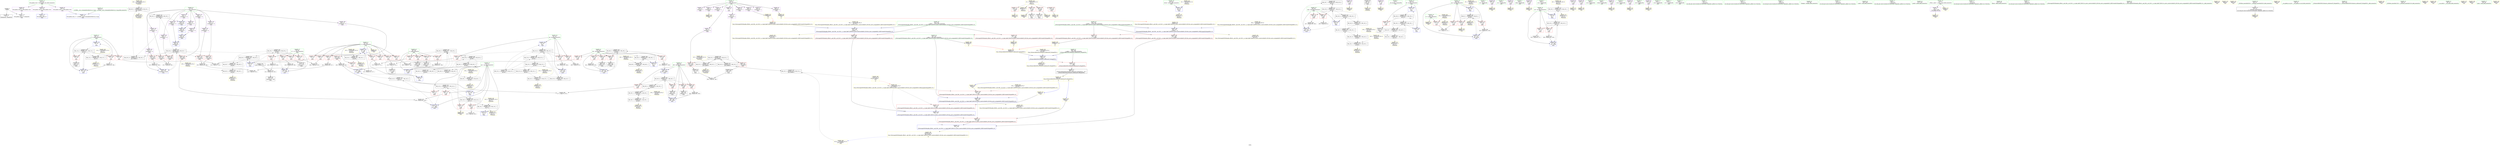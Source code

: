 digraph "SVFG" {
	label="SVFG";

	Node0x55a4ef5265f0 [shape=record,color=grey,label="{NodeID: 0\nNullPtr}"];
	Node0x55a4ef5265f0 -> Node0x55a4ef5522c0[style=solid];
	Node0x55a4ef5265f0 -> Node0x55a4ef559680[style=solid];
	Node0x55a4ef57eff0 [shape=record,color=yellow,style=double,label="{NodeID: 360\n34V_1 = ENCHI(MR_34V_0)\npts\{780000 \}\nFun[main]}"];
	Node0x55a4ef57eff0 -> Node0x55a4ef575410[style=dashed];
	Node0x55a4ef561ce0 [shape=record,color=grey,label="{NodeID: 277\n190 = cmp(183, 189, )\n}"];
	Node0x55a4ef554710 [shape=record,color=blue,label="{NodeID: 194\n85\<--202\nj\<--inc35\nmain\n}"];
	Node0x55a4ef554710 -> Node0x55a4ef579f10[style=dashed];
	Node0x55a4ef551a50 [shape=record,color=red,label="{NodeID: 111\n319\<--20\n\<--stdout\nmain\n}"];
	Node0x55a4ef551a50 -> Node0x55a4ef55d920[style=solid];
	Node0x55a4ef54fc30 [shape=record,color=green,label="{NodeID: 28\n61\<--62\nretval\<--retval_field_insensitive\nmain\n}"];
	Node0x55a4ef54fc30 -> Node0x55a4ef559780[style=solid];
	Node0x55a4ef55a890 [shape=record,color=yellow,style=double,label="{NodeID: 388\nCSMU(32V_5)\npts\{100000 \}\nCS[]|{<s0>10}}"];
	Node0x55a4ef55a890:s0 -> Node0x55a4ef57f2c0[style=dashed,color=red];
	Node0x55a4ef570e10 [shape=record,color=black,label="{NodeID: 305\nMR_24V_7 = PHI(MR_24V_8, MR_24V_6, )\npts\{84 \}\n}"];
	Node0x55a4ef570e10 -> Node0x55a4ef579a10[style=dashed];
	Node0x55a4ef55ccf0 [shape=record,color=yellow,style=double,label="{NodeID: 222\nAPARM(95)\nCS[]}"];
	Node0x55a4ef557910 [shape=record,color=red,label="{NodeID: 139\n205\<--81\n\<--eq\nmain\n}"];
	Node0x55a4ef557910 -> Node0x55a4ef562460[style=solid];
	Node0x55a4ef5524c0 [shape=record,color=black,label="{NodeID: 56\n60\<--92\nmain_ret\<--\nmain\n}"];
	Node0x55a4ef5524c0 -> Node0x55a4ef55e6e0[style=solid];
	Node0x55a4ef579a10 [shape=record,color=black,label="{NodeID: 333\nMR_24V_6 = PHI(MR_24V_7, MR_24V_5, )\npts\{84 \}\n}"];
	Node0x55a4ef579a10 -> Node0x55a4ef557ab0[style=dashed];
	Node0x55a4ef579a10 -> Node0x55a4ef557b80[style=dashed];
	Node0x55a4ef579a10 -> Node0x55a4ef554640[style=dashed];
	Node0x55a4ef579a10 -> Node0x55a4ef570e10[style=dashed];
	Node0x55a4ef579a10 -> Node0x55a4ef57ae10[style=dashed];
	Node0x55a4ef579a10 -> Node0x55a4ef57c210[style=dashed];
	Node0x55a4ef55e170 [shape=record,color=yellow,style=double,label="{NodeID: 250\nARet(351)\nCS[]}"];
	Node0x55a4ef55e170 -> Node0x55a4ef559170[style=solid];
	Node0x55a4ef558fd0 [shape=record,color=red,label="{NodeID: 167\n356\<--344\n\<--__b.addr\n_ZSt4swapIcENSt9enable_ifIXsr6__and_ISt6__not_ISt15__is_tuple_likeIT_EESt21is_move_constructibleIS3_ESt18is_move_assignableIS3_EEE5valueEvE4typeERS3_SC_\n}"];
	Node0x55a4ef558fd0 -> Node0x55a4ef55dac0[style=solid];
	Node0x55a4ef553b80 [shape=record,color=purple,label="{NodeID: 84\n94\<--11\n\<--.str\nmain\n}"];
	Node0x55a4ef553b80 -> Node0x55a4ef55cc20[style=solid];
	Node0x55a4ef53f710 [shape=record,color=green,label="{NodeID: 1\n7\<--1\n__dso_handle\<--dummyObj\nGlob }"];
	Node0x55a4ef57f0d0 [shape=record,color=yellow,style=double,label="{NodeID: 361\n38V_1 = ENCHI(MR_38V_0)\npts\{345 \}\nFun[_ZSt4swapIcENSt9enable_ifIXsr6__and_ISt6__not_ISt15__is_tuple_likeIT_EESt21is_move_constructibleIS3_ESt18is_move_assignableIS3_EEE5valueEvE4typeERS3_SC_]}"];
	Node0x55a4ef57f0d0 -> Node0x55a4ef555270[style=dashed];
	Node0x55a4ef561e60 [shape=record,color=grey,label="{NodeID: 278\n310 = cmp(309, 245, )\n}"];
	Node0x55a4ef5547e0 [shape=record,color=blue,label="{NodeID: 195\n75\<--212\nok\<--\nmain\n}"];
	Node0x55a4ef5547e0 -> Node0x55a4ef57a410[style=dashed];
	Node0x55a4ef551b20 [shape=record,color=red,label="{NodeID: 112\n111\<--63\n\<--tt\nmain\n}"];
	Node0x55a4ef551b20 -> Node0x55a4ef563060[style=solid];
	Node0x55a4ef54fd00 [shape=record,color=green,label="{NodeID: 29\n63\<--64\ntt\<--tt_field_insensitive\nmain\n}"];
	Node0x55a4ef54fd00 -> Node0x55a4ef551b20[style=solid];
	Node0x55a4ef54fd00 -> Node0x55a4ef55c670[style=solid];
	Node0x55a4ef55a9a0 [shape=record,color=yellow,style=double,label="{NodeID: 389\n32V_6 = CSCHI(MR_32V_5)\npts\{100000 \}\nCS[]}"];
	Node0x55a4ef55a9a0 -> Node0x55a4ef570410[style=dashed];
	Node0x55a4ef571310 [shape=record,color=black,label="{NodeID: 306\nMR_8V_3 = PHI(MR_8V_4, MR_8V_2, )\npts\{66 \}\n}"];
	Node0x55a4ef571310 -> Node0x55a4ef551bf0[style=dashed];
	Node0x55a4ef571310 -> Node0x55a4ef551cc0[style=dashed];
	Node0x55a4ef571310 -> Node0x55a4ef556590[style=dashed];
	Node0x55a4ef571310 -> Node0x55a4ef5550d0[style=dashed];
	Node0x55a4ef571310 -> Node0x55a4ef580270[style=dashed];
	Node0x55a4ef55cdc0 [shape=record,color=yellow,style=double,label="{NodeID: 223\nAPARM(93)\nCS[]}"];
	Node0x55a4ef5579e0 [shape=record,color=red,label="{NodeID: 140\n214\<--81\n\<--eq\nmain\n}"];
	Node0x55a4ef5579e0 -> Node0x55a4ef5625e0[style=solid];
	Node0x55a4ef552590 [shape=record,color=black,label="{NodeID: 57\n96\<--93\ncall\<--\nmain\n}"];
	Node0x55a4ef579f10 [shape=record,color=black,label="{NodeID: 334\nMR_26V_6 = PHI(MR_26V_7, MR_26V_5, )\npts\{86 \}\n}"];
	Node0x55a4ef579f10 -> Node0x55a4ef557c50[style=dashed];
	Node0x55a4ef579f10 -> Node0x55a4ef557d20[style=dashed];
	Node0x55a4ef579f10 -> Node0x55a4ef557df0[style=dashed];
	Node0x55a4ef579f10 -> Node0x55a4ef557ec0[style=dashed];
	Node0x55a4ef579f10 -> Node0x55a4ef554710[style=dashed];
	Node0x55a4ef579f10 -> Node0x55a4ef57b310[style=dashed];
	Node0x55a4ef579f10 -> Node0x55a4ef57c710[style=dashed];
	Node0x55a4ef55e200 [shape=record,color=yellow,style=double,label="{NodeID: 251\nARet(357)\nCS[]}"];
	Node0x55a4ef55e200 -> Node0x55a4ef559240[style=solid];
	Node0x55a4ef5590a0 [shape=record,color=red,label="{NodeID: 168\n363\<--344\n\<--__b.addr\n_ZSt4swapIcENSt9enable_ifIXsr6__and_ISt6__not_ISt15__is_tuple_likeIT_EESt21is_move_constructibleIS3_ESt18is_move_assignableIS3_EEE5valueEvE4typeERS3_SC_\n}"];
	Node0x55a4ef5590a0 -> Node0x55a4ef5554e0[style=solid];
	Node0x55a4ef553c50 [shape=record,color=purple,label="{NodeID: 85\n95\<--13\n\<--.str.1\nmain\n}"];
	Node0x55a4ef553c50 -> Node0x55a4ef55ccf0[style=solid];
	Node0x55a4ef52b960 [shape=record,color=green,label="{NodeID: 2\n11\<--1\n.str\<--dummyObj\nGlob }"];
	Node0x55a4ef57f1e0 [shape=record,color=yellow,style=double,label="{NodeID: 362\n40V_1 = ENCHI(MR_40V_0)\npts\{347 \}\nFun[_ZSt4swapIcENSt9enable_ifIXsr6__and_ISt6__not_ISt15__is_tuple_likeIT_EESt21is_move_constructibleIS3_ESt18is_move_assignableIS3_EEE5valueEvE4typeERS3_SC_]}"];
	Node0x55a4ef57f1e0 -> Node0x55a4ef559170[style=dashed];
	Node0x55a4ef57f1e0 -> Node0x55a4ef555340[style=dashed];
	Node0x55a4ef561fe0 [shape=record,color=grey,label="{NodeID: 279\n209 = cmp(208, 92, )\n}"];
	Node0x55a4ef5548b0 [shape=record,color=blue,label="{NodeID: 196\n223\<--225\narrayidx43\<--inc44\nmain\n}"];
	Node0x55a4ef5548b0 -> Node0x55a4ef57cc10[style=dashed];
	Node0x55a4ef551bf0 [shape=record,color=red,label="{NodeID: 113\n110\<--65\n\<--qq\nmain\n}"];
	Node0x55a4ef551bf0 -> Node0x55a4ef563060[style=solid];
	Node0x55a4ef54fdd0 [shape=record,color=green,label="{NodeID: 30\n65\<--66\nqq\<--qq_field_insensitive\nmain\n}"];
	Node0x55a4ef54fdd0 -> Node0x55a4ef551bf0[style=solid];
	Node0x55a4ef54fdd0 -> Node0x55a4ef551cc0[style=solid];
	Node0x55a4ef54fdd0 -> Node0x55a4ef556590[style=solid];
	Node0x55a4ef54fdd0 -> Node0x55a4ef559850[style=solid];
	Node0x55a4ef54fdd0 -> Node0x55a4ef5550d0[style=solid];
	Node0x55a4ef571810 [shape=record,color=black,label="{NodeID: 307\nMR_10V_2 = PHI(MR_10V_3, MR_10V_1, )\npts\{68 \}\n}"];
	Node0x55a4ef571810 -> Node0x55a4ef556660[style=dashed];
	Node0x55a4ef571810 -> Node0x55a4ef559920[style=dashed];
	Node0x55a4ef571810 -> Node0x55a4ef580350[style=dashed];
	Node0x55a4ef55ce90 [shape=record,color=yellow,style=double,label="{NodeID: 224\nAPARM(100)\nCS[]}"];
	Node0x55a4ef557ab0 [shape=record,color=red,label="{NodeID: 141\n196\<--83\n\<--neq\nmain\n}"];
	Node0x55a4ef557ab0 -> Node0x55a4ef555ec0[style=solid];
	Node0x55a4ef552660 [shape=record,color=black,label="{NodeID: 58\n102\<--99\ncall1\<--\nmain\n}"];
	Node0x55a4ef57a410 [shape=record,color=black,label="{NodeID: 335\nMR_18V_6 = PHI(MR_18V_5, MR_18V_4, )\npts\{76 \}\n}"];
	Node0x55a4ef57a410 -> Node0x55a4ef557430[style=dashed];
	Node0x55a4ef57a410 -> Node0x55a4ef56ce10[style=dashed];
	Node0x55a4ef57a410 -> Node0x55a4ef577710[style=dashed];
	Node0x55a4ef55e290 [shape=record,color=yellow,style=double,label="{NodeID: 252\nARet(361)\nCS[]}"];
	Node0x55a4ef55e290 -> Node0x55a4ef559310[style=solid];
	Node0x55a4ef559170 [shape=record,color=red,label="{NodeID: 169\n354\<--351\n\<--call\n_ZSt4swapIcENSt9enable_ifIXsr6__and_ISt6__not_ISt15__is_tuple_likeIT_EESt21is_move_constructibleIS3_ESt18is_move_assignableIS3_EEE5valueEvE4typeERS3_SC_\n}"];
	Node0x55a4ef559170 -> Node0x55a4ef555340[style=solid];
	Node0x55a4ef553d20 [shape=record,color=purple,label="{NodeID: 86\n100\<--16\n\<--.str.2\nmain\n}"];
	Node0x55a4ef553d20 -> Node0x55a4ef55ce90[style=solid];
	Node0x55a4ef52c9d0 [shape=record,color=green,label="{NodeID: 3\n13\<--1\n.str.1\<--dummyObj\nGlob }"];
	Node0x55a4ef57f2c0 [shape=record,color=yellow,style=double,label="{NodeID: 363\n32V_1 = ENCHI(MR_32V_0)\npts\{100000 \}\nFun[_ZSt4swapIcENSt9enable_ifIXsr6__and_ISt6__not_ISt15__is_tuple_likeIT_EESt21is_move_constructibleIS3_ESt18is_move_assignableIS3_EEE5valueEvE4typeERS3_SC_]}"];
	Node0x55a4ef57f2c0 -> Node0x55a4ef559170[style=dashed];
	Node0x55a4ef57f2c0 -> Node0x55a4ef559240[style=dashed];
	Node0x55a4ef57f2c0 -> Node0x55a4ef555410[style=dashed];
	Node0x55a4ef562160 [shape=record,color=grey,label="{NodeID: 280\n242 = cmp(239, 241, )\n}"];
	Node0x55a4ef554980 [shape=record,color=blue,label="{NodeID: 197\n79\<--229\ni17\<--inc46\nmain\n}"];
	Node0x55a4ef554980 -> Node0x55a4ef57b810[style=dashed];
	Node0x55a4ef551cc0 [shape=record,color=red,label="{NodeID: 114\n114\<--65\n\<--qq\nmain\n}"];
	Node0x55a4ef551cc0 -> Node0x55a4ef55d1d0[style=solid];
	Node0x55a4ef54fea0 [shape=record,color=green,label="{NodeID: 31\n67\<--68\nn\<--n_field_insensitive\nmain\n}"];
	Node0x55a4ef54fea0 -> Node0x55a4ef556660[style=solid];
	Node0x55a4ef54fea0 -> Node0x55a4ef556730[style=solid];
	Node0x55a4ef54fea0 -> Node0x55a4ef556800[style=solid];
	Node0x55a4ef54fea0 -> Node0x55a4ef5568d0[style=solid];
	Node0x55a4ef54fea0 -> Node0x55a4ef5569a0[style=solid];
	Node0x55a4ef54fea0 -> Node0x55a4ef556a70[style=solid];
	Node0x55a4ef54fea0 -> Node0x55a4ef556b40[style=solid];
	Node0x55a4ef54fea0 -> Node0x55a4ef556c10[style=solid];
	Node0x55a4ef54fea0 -> Node0x55a4ef559920[style=solid];
	Node0x55a4ef54fea0 -> Node0x55a4ef55d440[style=solid];
	Node0x55a4ef571d10 [shape=record,color=black,label="{NodeID: 308\nMR_12V_2 = PHI(MR_12V_4, MR_12V_1, )\npts\{70 \}\n}"];
	Node0x55a4ef571d10 -> Node0x55a4ef5599f0[style=dashed];
	Node0x55a4ef571d10 -> Node0x55a4ef580430[style=dashed];
	Node0x55a4ef55cf60 [shape=record,color=yellow,style=double,label="{NodeID: 225\nAPARM(101)\nCS[]}"];
	Node0x55a4ef557b80 [shape=record,color=red,label="{NodeID: 142\n208\<--83\n\<--neq\nmain\n}"];
	Node0x55a4ef557b80 -> Node0x55a4ef561fe0[style=solid];
	Node0x55a4ef552730 [shape=record,color=black,label="{NodeID: 59\n136\<--135\nidxprom\<--\nmain\n}"];
	Node0x55a4ef57a910 [shape=record,color=black,label="{NodeID: 336\nMR_22V_9 = PHI(MR_22V_6, MR_22V_4, )\npts\{82 \}\n}"];
	Node0x55a4ef57a910 -> Node0x55a4ef56d810[style=dashed];
	Node0x55a4ef57a910 -> Node0x55a4ef578110[style=dashed];
	Node0x55a4ef55e350 [shape=record,color=yellow,style=double,label="{NodeID: 253\nFPARM(340)\nFun[_ZSt4swapIcENSt9enable_ifIXsr6__and_ISt6__not_ISt15__is_tuple_likeIT_EESt21is_move_constructibleIS3_ESt18is_move_assignableIS3_EEE5valueEvE4typeERS3_SC_]}"];
	Node0x55a4ef55e350 -> Node0x55a4ef5551a0[style=solid];
	Node0x55a4ef559240 [shape=record,color=red,label="{NodeID: 170\n358\<--357\n\<--call1\n_ZSt4swapIcENSt9enable_ifIXsr6__and_ISt6__not_ISt15__is_tuple_likeIT_EESt21is_move_constructibleIS3_ESt18is_move_assignableIS3_EEE5valueEvE4typeERS3_SC_\n}"];
	Node0x55a4ef559240 -> Node0x55a4ef555410[style=solid];
	Node0x55a4ef553df0 [shape=record,color=purple,label="{NodeID: 87\n101\<--18\n\<--.str.3\nmain\n}"];
	Node0x55a4ef553df0 -> Node0x55a4ef55cf60[style=solid];
	Node0x55a4ef52a330 [shape=record,color=green,label="{NodeID: 4\n15\<--1\nstdin\<--dummyObj\nGlob }"];
	Node0x55a4ef57f3a0 [shape=record,color=yellow,style=double,label="{NodeID: 364\n36V_1 = ENCHI(MR_36V_0)\npts\{343 \}\nFun[_ZSt4swapIcENSt9enable_ifIXsr6__and_ISt6__not_ISt15__is_tuple_likeIT_EESt21is_move_constructibleIS3_ESt18is_move_assignableIS3_EEE5valueEvE4typeERS3_SC_]}"];
	Node0x55a4ef57f3a0 -> Node0x55a4ef5551a0[style=dashed];
	Node0x55a4ef5622e0 [shape=record,color=grey,label="{NodeID: 281\n251 = cmp(248, 250, )\n}"];
	Node0x55a4ef554a50 [shape=record,color=blue,label="{NodeID: 198\n71\<--245\nans\<--\nmain\n}"];
	Node0x55a4ef554a50 -> Node0x55a4ef577210[style=dashed];
	Node0x55a4ef556590 [shape=record,color=red,label="{NodeID: 115\n322\<--65\n\<--qq\nmain\n}"];
	Node0x55a4ef556590 -> Node0x55a4ef555bc0[style=solid];
	Node0x55a4ef54ff70 [shape=record,color=green,label="{NodeID: 32\n69\<--70\ni\<--i_field_insensitive\nmain\n}"];
	Node0x55a4ef54ff70 -> Node0x55a4ef556ce0[style=solid];
	Node0x55a4ef54ff70 -> Node0x55a4ef556db0[style=solid];
	Node0x55a4ef54ff70 -> Node0x55a4ef556e80[style=solid];
	Node0x55a4ef54ff70 -> Node0x55a4ef5599f0[style=solid];
	Node0x55a4ef54ff70 -> Node0x55a4ef559ac0[style=solid];
	Node0x55a4ef572210 [shape=record,color=black,label="{NodeID: 309\nMR_14V_2 = PHI(MR_14V_9, MR_14V_1, )\npts\{72 \}\n}"];
	Node0x55a4ef572210 -> Node0x55a4ef559b90[style=dashed];
	Node0x55a4ef572210 -> Node0x55a4ef580510[style=dashed];
	Node0x55a4ef55d030 [shape=record,color=yellow,style=double,label="{NodeID: 226\nAPARM(99)\nCS[]}"];
	Node0x55a4ef557c50 [shape=record,color=red,label="{NodeID: 143\n172\<--85\n\<--j\nmain\n}"];
	Node0x55a4ef557c50 -> Node0x55a4ef562a60[style=solid];
	Node0x55a4ef552800 [shape=record,color=black,label="{NodeID: 60\n177\<--176\nidxprom24\<--\nmain\n}"];
	Node0x55a4ef57ae10 [shape=record,color=black,label="{NodeID: 337\nMR_24V_9 = PHI(MR_24V_6, MR_24V_4, )\npts\{84 \}\n}"];
	Node0x55a4ef57ae10 -> Node0x55a4ef56dd10[style=dashed];
	Node0x55a4ef57ae10 -> Node0x55a4ef578610[style=dashed];
	Node0x55a4ef55e440 [shape=record,color=yellow,style=double,label="{NodeID: 254\nFPARM(341)\nFun[_ZSt4swapIcENSt9enable_ifIXsr6__and_ISt6__not_ISt15__is_tuple_likeIT_EESt21is_move_constructibleIS3_ESt18is_move_assignableIS3_EEE5valueEvE4typeERS3_SC_]}"];
	Node0x55a4ef55e440 -> Node0x55a4ef555270[style=solid];
	Node0x55a4ef559310 [shape=record,color=red,label="{NodeID: 171\n362\<--361\n\<--call2\n_ZSt4swapIcENSt9enable_ifIXsr6__and_ISt6__not_ISt15__is_tuple_likeIT_EESt21is_move_constructibleIS3_ESt18is_move_assignableIS3_EEE5valueEvE4typeERS3_SC_\n}"];
	Node0x55a4ef559310 -> Node0x55a4ef5554e0[style=solid];
	Node0x55a4ef553ec0 [shape=record,color=purple,label="{NodeID: 88\n103\<--21\n\<--.str.4\nmain\n}"];
	Node0x55a4ef553ec0 -> Node0x55a4ef55c5a0[style=solid];
	Node0x55a4ef52a3c0 [shape=record,color=green,label="{NodeID: 5\n16\<--1\n.str.2\<--dummyObj\nGlob }"];
	Node0x55a4ef57f480 [shape=record,color=yellow,style=double,label="{NodeID: 365\n43V_1 = ENCHI(MR_43V_0)\npts\{369 \}\nFun[_ZSt4moveIRcEONSt16remove_referenceIT_E4typeEOS2_]}"];
	Node0x55a4ef57f480 -> Node0x55a4ef55c4d0[style=dashed];
	Node0x55a4ef562460 [shape=record,color=grey,label="{NodeID: 282\n206 = cmp(205, 92, )\n}"];
	Node0x55a4ef554b20 [shape=record,color=blue,label="{NodeID: 199\n71\<--256\nans\<--add59\nmain\n}"];
	Node0x55a4ef554b20 -> Node0x55a4ef576810[style=dashed];
	Node0x55a4ef556660 [shape=record,color=red,label="{NodeID: 116\n125\<--67\n\<--n\nmain\n}"];
	Node0x55a4ef556660 -> Node0x55a4ef561b60[style=solid];
	Node0x55a4ef550040 [shape=record,color=green,label="{NodeID: 33\n71\<--72\nans\<--ans_field_insensitive\nmain\n}"];
	Node0x55a4ef550040 -> Node0x55a4ef556f50[style=solid];
	Node0x55a4ef550040 -> Node0x55a4ef557020[style=solid];
	Node0x55a4ef550040 -> Node0x55a4ef5570f0[style=solid];
	Node0x55a4ef550040 -> Node0x55a4ef5571c0[style=solid];
	Node0x55a4ef550040 -> Node0x55a4ef559b90[style=solid];
	Node0x55a4ef550040 -> Node0x55a4ef554a50[style=solid];
	Node0x55a4ef550040 -> Node0x55a4ef554b20[style=solid];
	Node0x55a4ef550040 -> Node0x55a4ef554bf0[style=solid];
	Node0x55a4ef572710 [shape=record,color=black,label="{NodeID: 310\nMR_16V_2 = PHI(MR_16V_4, MR_16V_1, )\npts\{74 \}\n}"];
	Node0x55a4ef572710 -> Node0x55a4ef559c60[style=dashed];
	Node0x55a4ef572710 -> Node0x55a4ef5805f0[style=dashed];
	Node0x55a4ef55d100 [shape=record,color=yellow,style=double,label="{NodeID: 227\nAPARM(115)\nCS[]}"];
	Node0x55a4ef557d20 [shape=record,color=red,label="{NodeID: 144\n179\<--85\n\<--j\nmain\n}"];
	Node0x55a4ef557d20 -> Node0x55a4ef5528d0[style=solid];
	Node0x55a4ef5528d0 [shape=record,color=black,label="{NodeID: 61\n180\<--179\nidxprom26\<--\nmain\n}"];
	Node0x55a4ef57b310 [shape=record,color=black,label="{NodeID: 338\nMR_26V_8 = PHI(MR_26V_6, MR_26V_4, )\npts\{86 \}\n}"];
	Node0x55a4ef57b310 -> Node0x55a4ef56e210[style=dashed];
	Node0x55a4ef57b310 -> Node0x55a4ef578b10[style=dashed];
	Node0x55a4ef55e590 [shape=record,color=yellow,style=double,label="{NodeID: 255\nFPARM(367)\nFun[_ZSt4moveIRcEONSt16remove_referenceIT_E4typeEOS2_]}"];
	Node0x55a4ef55e590 -> Node0x55a4ef55c4d0[style=solid];
	Node0x55a4ef5593e0 [shape=record,color=red,label="{NodeID: 172\n371\<--368\n\<--__t.addr\n_ZSt4moveIRcEONSt16remove_referenceIT_E4typeEOS2_\n}"];
	Node0x55a4ef5593e0 -> Node0x55a4ef5531c0[style=solid];
	Node0x55a4ef553f90 [shape=record,color=purple,label="{NodeID: 89\n123\<--21\n\<--.str.4\nmain\n}"];
	Node0x55a4ef553f90 -> Node0x55a4ef55d370[style=solid];
	Node0x55a4ef52a450 [shape=record,color=green,label="{NodeID: 6\n18\<--1\n.str.3\<--dummyObj\nGlob }"];
	Node0x55a4ef57f590 [shape=record,color=yellow,style=double,label="{NodeID: 366\nRETMU(2V_1)\npts\{1 \}\nFun[main]}"];
	Node0x55a4ef5625e0 [shape=record,color=grey,label="{NodeID: 283\n216 = cmp(214, 215, )\n}"];
	Node0x55a4ef5625e0 -> Node0x55a4ef552c10[style=solid];
	Node0x55a4ef554bf0 [shape=record,color=blue,label="{NodeID: 200\n71\<--262\nans\<--add62\nmain\n}"];
	Node0x55a4ef554bf0 -> Node0x55a4ef576810[style=dashed];
	Node0x55a4ef556730 [shape=record,color=red,label="{NodeID: 117\n132\<--67\n\<--n\nmain\n}"];
	Node0x55a4ef556730 -> Node0x55a4ef562d60[style=solid];
	Node0x55a4ef550110 [shape=record,color=green,label="{NodeID: 34\n73\<--74\nrot\<--rot_field_insensitive\nmain\n}"];
	Node0x55a4ef550110 -> Node0x55a4ef557290[style=solid];
	Node0x55a4ef550110 -> Node0x55a4ef557360[style=solid];
	Node0x55a4ef550110 -> Node0x55a4ef559c60[style=solid];
	Node0x55a4ef550110 -> Node0x55a4ef555000[style=solid];
	Node0x55a4ef572c10 [shape=record,color=black,label="{NodeID: 311\nMR_18V_2 = PHI(MR_18V_7, MR_18V_1, )\npts\{76 \}\n}"];
	Node0x55a4ef572c10 -> Node0x55a4ef56ce10[style=dashed];
	Node0x55a4ef572c10 -> Node0x55a4ef5806d0[style=dashed];
	Node0x55a4ef55d1d0 [shape=record,color=yellow,style=double,label="{NodeID: 228\nAPARM(114)\nCS[]}"];
	Node0x55a4ef557df0 [shape=record,color=red,label="{NodeID: 145\n184\<--85\n\<--j\nmain\n}"];
	Node0x55a4ef557df0 -> Node0x55a4ef552a70[style=solid];
	Node0x55a4ef5529a0 [shape=record,color=black,label="{NodeID: 62\n183\<--182\nconv\<--\nmain\n}"];
	Node0x55a4ef5529a0 -> Node0x55a4ef561ce0[style=solid];
	Node0x55a4ef57b810 [shape=record,color=black,label="{NodeID: 339\nMR_20V_5 = PHI(MR_20V_6, MR_20V_4, )\npts\{80 \}\n}"];
	Node0x55a4ef57b810 -> Node0x55a4ef557500[style=dashed];
	Node0x55a4ef57b810 -> Node0x55a4ef5575d0[style=dashed];
	Node0x55a4ef57b810 -> Node0x55a4ef5576a0[style=dashed];
	Node0x55a4ef57b810 -> Node0x55a4ef557770[style=dashed];
	Node0x55a4ef57b810 -> Node0x55a4ef554980[style=dashed];
	Node0x55a4ef57b810 -> Node0x55a4ef56d310[style=dashed];
	Node0x55a4ef57b810 -> Node0x55a4ef577c10[style=dashed];
	Node0x55a4ef55e6e0 [shape=record,color=yellow,style=double,label="{NodeID: 256\nFRet(60)\nFun[main]}"];
	Node0x55a4ef5594b0 [shape=record,color=blue,label="{NodeID: 173\n377\<--32\nllvm.global_ctors_0\<--\nGlob }"];
	Node0x55a4ef554060 [shape=record,color=purple,label="{NodeID: 90\n115\<--23\n\<--.str.5\nmain\n}"];
	Node0x55a4ef554060 -> Node0x55a4ef55d100[style=solid];
	Node0x55a4ef52bab0 [shape=record,color=green,label="{NodeID: 7\n20\<--1\nstdout\<--dummyObj\nGlob }"];
	Node0x55a4ef5800b0 [shape=record,color=yellow,style=double,label="{NodeID: 367\nRETMU(4V_2)\npts\{62 \}\nFun[main]}"];
	Node0x55a4ef562760 [shape=record,color=grey,label="{NodeID: 284\n269 = cmp(267, 268, )\n}"];
	Node0x55a4ef554cc0 [shape=record,color=blue,label="{NodeID: 201\n87\<--92\ni64\<--\nmain\n}"];
	Node0x55a4ef554cc0 -> Node0x55a4ef575910[style=dashed];
	Node0x55a4ef556800 [shape=record,color=red,label="{NodeID: 118\n165\<--67\n\<--n\nmain\n}"];
	Node0x55a4ef556800 -> Node0x55a4ef562be0[style=solid];
	Node0x55a4ef5501e0 [shape=record,color=green,label="{NodeID: 35\n75\<--76\nok\<--ok_field_insensitive\nmain\n}"];
	Node0x55a4ef5501e0 -> Node0x55a4ef557430[style=solid];
	Node0x55a4ef5501e0 -> Node0x55a4ef559d30[style=solid];
	Node0x55a4ef5501e0 -> Node0x55a4ef5547e0[style=solid];
	Node0x55a4ef573110 [shape=record,color=black,label="{NodeID: 312\nMR_20V_2 = PHI(MR_20V_7, MR_20V_1, )\npts\{80 \}\n}"];
	Node0x55a4ef573110 -> Node0x55a4ef56d310[style=dashed];
	Node0x55a4ef573110 -> Node0x55a4ef5807b0[style=dashed];
	Node0x55a4ef55d2a0 [shape=record,color=yellow,style=double,label="{NodeID: 229\nAPARM(119)\nCS[]}"];
	Node0x55a4ef557ec0 [shape=record,color=red,label="{NodeID: 146\n201\<--85\n\<--j\nmain\n}"];
	Node0x55a4ef557ec0 -> Node0x55a4ef5561c0[style=solid];
	Node0x55a4ef552a70 [shape=record,color=black,label="{NodeID: 63\n185\<--184\nidxprom28\<--\nmain\n}"];
	Node0x55a4ef57bd10 [shape=record,color=black,label="{NodeID: 340\nMR_22V_4 = PHI(MR_22V_6, MR_22V_3, )\npts\{82 \}\n}"];
	Node0x55a4ef57bd10 -> Node0x55a4ef55a210[style=dashed];
	Node0x55a4ef57bd10 -> Node0x55a4ef57a910[style=dashed];
	Node0x55a4ef55ebb0 [shape=record,color=yellow,style=double,label="{NodeID: 257\nFRet(366)\nFun[_ZSt4moveIRcEONSt16remove_referenceIT_E4typeEOS2_]|{<s0>14|<s1>15|<s2>16}}"];
	Node0x55a4ef55ebb0:s0 -> Node0x55a4ef55e170[style=solid,color=blue];
	Node0x55a4ef55ebb0:s1 -> Node0x55a4ef55e200[style=solid,color=blue];
	Node0x55a4ef55ebb0:s2 -> Node0x55a4ef55e290[style=solid,color=blue];
	Node0x55a4ef559580 [shape=record,color=blue,label="{NodeID: 174\n378\<--33\nllvm.global_ctors_1\<--_GLOBAL__sub_I_Gennady.Korotkevich_0_0.cpp\nGlob }"];
	Node0x55a4ef554130 [shape=record,color=purple,label="{NodeID: 91\n139\<--25\n\<--.str.6\nmain\n}"];
	Node0x55a4ef554130 -> Node0x55a4ef55ca80[style=solid];
	Node0x55a4ef52bb40 [shape=record,color=green,label="{NodeID: 8\n21\<--1\n.str.4\<--dummyObj\nGlob }"];
	Node0x55a4ef580190 [shape=record,color=yellow,style=double,label="{NodeID: 368\nRETMU(6V_1)\npts\{64 \}\nFun[main]}"];
	Node0x55a4ef5628e0 [shape=record,color=grey,label="{NodeID: 285\n150 = cmp(149, 127, )\n}"];
	Node0x55a4ef554d90 [shape=record,color=blue,label="{NodeID: 202\n89\<--272\nj68\<--add69\nmain\n}"];
	Node0x55a4ef554d90 -> Node0x55a4ef570320[style=dashed];
	Node0x55a4ef5568d0 [shape=record,color=red,label="{NodeID: 119\n173\<--67\n\<--n\nmain\n}"];
	Node0x55a4ef5568d0 -> Node0x55a4ef562a60[style=solid];
	Node0x55a4ef5502b0 [shape=record,color=green,label="{NodeID: 36\n77\<--78\nw\<--w_field_insensitive\nmain\n}"];
	Node0x55a4ef5502b0 -> Node0x55a4ef550e60[style=solid];
	Node0x55a4ef5502b0 -> Node0x55a4ef550f30[style=solid];
	Node0x55a4ef5502b0 -> Node0x55a4ef551000[style=solid];
	Node0x55a4ef5502b0 -> Node0x55a4ef5510d0[style=solid];
	Node0x55a4ef5502b0 -> Node0x55a4ef5511a0[style=solid];
	Node0x55a4ef5502b0 -> Node0x55a4ef551270[style=solid];
	Node0x55a4ef5502b0 -> Node0x55a4ef551340[style=solid];
	Node0x55a4ef5502b0 -> Node0x55a4ef551410[style=solid];
	Node0x55a4ef5502b0 -> Node0x55a4ef551570[style=solid];
	Node0x55a4ef5502b0 -> Node0x55a4ef551640[style=solid];
	Node0x55a4ef5502b0 -> Node0x55a4ef551710[style=solid];
	Node0x55a4ef573610 [shape=record,color=black,label="{NodeID: 313\nMR_22V_2 = PHI(MR_22V_10, MR_22V_1, )\npts\{82 \}\n}"];
	Node0x55a4ef573610 -> Node0x55a4ef56d810[style=dashed];
	Node0x55a4ef573610 -> Node0x55a4ef580890[style=dashed];
	Node0x55a4ef55d370 [shape=record,color=yellow,style=double,label="{NodeID: 230\nAPARM(123)\nCS[]}"];
	Node0x55a4ef557f90 [shape=record,color=red,label="{NodeID: 147\n267\<--87\n\<--i64\nmain\n}"];
	Node0x55a4ef557f90 -> Node0x55a4ef562760[style=solid];
	Node0x55a4ef552b40 [shape=record,color=black,label="{NodeID: 64\n189\<--188\nconv30\<--\nmain\n}"];
	Node0x55a4ef552b40 -> Node0x55a4ef561ce0[style=solid];
	Node0x55a4ef57c210 [shape=record,color=black,label="{NodeID: 341\nMR_24V_4 = PHI(MR_24V_6, MR_24V_3, )\npts\{84 \}\n}"];
	Node0x55a4ef57c210 -> Node0x55a4ef55a2e0[style=dashed];
	Node0x55a4ef57c210 -> Node0x55a4ef57ae10[style=dashed];
	Node0x55a4ef217350 [shape=record,color=black,label="{NodeID: 258\n218 = PHI(92, 127, )\n}"];
	Node0x55a4ef217350 -> Node0x55a4ef561860[style=solid];
	Node0x55a4ef559680 [shape=record,color=blue, style = dotted,label="{NodeID: 175\n379\<--3\nllvm.global_ctors_2\<--dummyVal\nGlob }"];
	Node0x55a4ef554200 [shape=record,color=purple,label="{NodeID: 92\n312\<--27\n\<--.str.7\nmain\n}"];
	Node0x55a4ef554200 -> Node0x55a4ef55d6b0[style=solid];
	Node0x55a4ef52bbd0 [shape=record,color=green,label="{NodeID: 9\n23\<--1\n.str.5\<--dummyObj\nGlob }"];
	Node0x55a4ef580270 [shape=record,color=yellow,style=double,label="{NodeID: 369\nRETMU(8V_3)\npts\{66 \}\nFun[main]}"];
	Node0x55a4ef562a60 [shape=record,color=grey,label="{NodeID: 286\n174 = cmp(172, 173, )\n}"];
	Node0x55a4ef554e60 [shape=record,color=blue,label="{NodeID: 203\n89\<--296\nj68\<--inc82\nmain\n}"];
	Node0x55a4ef554e60 -> Node0x55a4ef570320[style=dashed];
	Node0x55a4ef5569a0 [shape=record,color=red,label="{NodeID: 120\n215\<--67\n\<--n\nmain\n}"];
	Node0x55a4ef5569a0 -> Node0x55a4ef5625e0[style=solid];
	Node0x55a4ef550380 [shape=record,color=green,label="{NodeID: 37\n79\<--80\ni17\<--i17_field_insensitive\nmain\n}"];
	Node0x55a4ef550380 -> Node0x55a4ef557500[style=solid];
	Node0x55a4ef550380 -> Node0x55a4ef5575d0[style=solid];
	Node0x55a4ef550380 -> Node0x55a4ef5576a0[style=solid];
	Node0x55a4ef550380 -> Node0x55a4ef557770[style=solid];
	Node0x55a4ef550380 -> Node0x55a4ef55a140[style=solid];
	Node0x55a4ef550380 -> Node0x55a4ef554980[style=solid];
	Node0x55a4ef573b10 [shape=record,color=black,label="{NodeID: 314\nMR_24V_2 = PHI(MR_24V_10, MR_24V_1, )\npts\{84 \}\n}"];
	Node0x55a4ef573b10 -> Node0x55a4ef56dd10[style=dashed];
	Node0x55a4ef573b10 -> Node0x55a4ef580970[style=dashed];
	Node0x55a4ef55d440 [shape=record,color=yellow,style=double,label="{NodeID: 231\nAPARM(67)\nCS[]}"];
	Node0x55a4ef558060 [shape=record,color=red,label="{NodeID: 148\n271\<--87\n\<--i64\nmain\n}"];
	Node0x55a4ef558060 -> Node0x55a4ef5564c0[style=solid];
	Node0x55a4ef552c10 [shape=record,color=black,label="{NodeID: 65\n217\<--216\n\<--cmp41\nmain\n}"];
	Node0x55a4ef57c710 [shape=record,color=black,label="{NodeID: 342\nMR_26V_4 = PHI(MR_26V_6, MR_26V_3, )\npts\{86 \}\n}"];
	Node0x55a4ef57c710 -> Node0x55a4ef55a3b0[style=dashed];
	Node0x55a4ef57c710 -> Node0x55a4ef57b310[style=dashed];
	Node0x55a4ef55f1d0 [shape=record,color=grey,label="{NodeID: 259\n229 = Binary(228, 108, )\n}"];
	Node0x55a4ef55f1d0 -> Node0x55a4ef554980[style=solid];
	Node0x55a4ef559780 [shape=record,color=blue,label="{NodeID: 176\n61\<--92\nretval\<--\nmain\n}"];
	Node0x55a4ef559780 -> Node0x55a4ef5800b0[style=dashed];
	Node0x55a4ef5542d0 [shape=record,color=purple,label="{NodeID: 93\n316\<--29\n\<--.str.8\nmain\n}"];
	Node0x55a4ef5542d0 -> Node0x55a4ef55d780[style=solid];
	Node0x55a4ef52b450 [shape=record,color=green,label="{NodeID: 10\n25\<--1\n.str.6\<--dummyObj\nGlob }"];
	Node0x55a4ef580350 [shape=record,color=yellow,style=double,label="{NodeID: 370\nRETMU(10V_2)\npts\{68 \}\nFun[main]}"];
	Node0x55a4ef562be0 [shape=record,color=grey,label="{NodeID: 287\n166 = cmp(164, 165, )\n}"];
	Node0x55a4ef554f30 [shape=record,color=blue,label="{NodeID: 204\n87\<--301\ni64\<--inc85\nmain\n}"];
	Node0x55a4ef554f30 -> Node0x55a4ef575910[style=dashed];
	Node0x55a4ef556a70 [shape=record,color=red,label="{NodeID: 121\n240\<--67\n\<--n\nmain\n}"];
	Node0x55a4ef556a70 -> Node0x55a4ef555a40[style=solid];
	Node0x55a4ef550450 [shape=record,color=green,label="{NodeID: 38\n81\<--82\neq\<--eq_field_insensitive\nmain\n}"];
	Node0x55a4ef550450 -> Node0x55a4ef557840[style=solid];
	Node0x55a4ef550450 -> Node0x55a4ef557910[style=solid];
	Node0x55a4ef550450 -> Node0x55a4ef5579e0[style=solid];
	Node0x55a4ef550450 -> Node0x55a4ef55a210[style=solid];
	Node0x55a4ef550450 -> Node0x55a4ef554570[style=solid];
	Node0x55a4ef574010 [shape=record,color=black,label="{NodeID: 315\nMR_26V_2 = PHI(MR_26V_9, MR_26V_1, )\npts\{86 \}\n}"];
	Node0x55a4ef574010 -> Node0x55a4ef56e210[style=dashed];
	Node0x55a4ef574010 -> Node0x55a4ef580a50[style=dashed];
	Node0x55a4ef55d510 [shape=record,color=yellow,style=double,label="{NodeID: 232\nAPARM(284)\nCS[]|{<s0>10}}"];
	Node0x55a4ef55d510:s0 -> Node0x55a4ef55e350[style=solid,color=red];
	Node0x55a4ef558130 [shape=record,color=red,label="{NodeID: 149\n279\<--87\n\<--i64\nmain\n}"];
	Node0x55a4ef558130 -> Node0x55a4ef552e80[style=solid];
	Node0x55a4ef552ce0 [shape=record,color=black,label="{NodeID: 66\n222\<--221\nidxprom42\<--add\nmain\n}"];
	Node0x55a4ef57cc10 [shape=record,color=black,label="{NodeID: 343\nMR_34V_8 = PHI(MR_34V_9, MR_34V_7, )\npts\{780000 \}\n}"];
	Node0x55a4ef57cc10 -> Node0x55a4ef558880[style=dashed];
	Node0x55a4ef57cc10 -> Node0x55a4ef558950[style=dashed];
	Node0x55a4ef57cc10 -> Node0x55a4ef558a20[style=dashed];
	Node0x55a4ef57cc10 -> Node0x55a4ef558af0[style=dashed];
	Node0x55a4ef57cc10 -> Node0x55a4ef558bc0[style=dashed];
	Node0x55a4ef57cc10 -> Node0x55a4ef558c90[style=dashed];
	Node0x55a4ef57cc10 -> Node0x55a4ef558d60[style=dashed];
	Node0x55a4ef57cc10 -> Node0x55a4ef5548b0[style=dashed];
	Node0x55a4ef57cc10 -> Node0x55a4ef56f610[style=dashed];
	Node0x55a4ef57cc10 -> Node0x55a4ef579010[style=dashed];
	Node0x55a4ef55f350 [shape=record,color=grey,label="{NodeID: 260\n296 = Binary(295, 108, )\n}"];
	Node0x55a4ef55f350 -> Node0x55a4ef554e60[style=solid];
	Node0x55a4ef559850 [shape=record,color=blue,label="{NodeID: 177\n65\<--108\nqq\<--\nmain\n}"];
	Node0x55a4ef559850 -> Node0x55a4ef571310[style=dashed];
	Node0x55a4ef5543a0 [shape=record,color=purple,label="{NodeID: 94\n377\<--31\nllvm.global_ctors_0\<--llvm.global_ctors\nGlob }"];
	Node0x55a4ef5543a0 -> Node0x55a4ef5594b0[style=solid];
	Node0x55a4ef52b520 [shape=record,color=green,label="{NodeID: 11\n27\<--1\n.str.7\<--dummyObj\nGlob }"];
	Node0x55a4ef580430 [shape=record,color=yellow,style=double,label="{NodeID: 371\nRETMU(12V_2)\npts\{70 \}\nFun[main]}"];
	Node0x55a4ef562d60 [shape=record,color=grey,label="{NodeID: 288\n133 = cmp(131, 132, )\n}"];
	Node0x55a4ef555000 [shape=record,color=blue,label="{NodeID: 205\n73\<--306\nrot\<--inc88\nmain\n}"];
	Node0x55a4ef555000 -> Node0x55a4ef56c910[style=dashed];
	Node0x55a4ef556b40 [shape=record,color=red,label="{NodeID: 122\n268\<--67\n\<--n\nmain\n}"];
	Node0x55a4ef556b40 -> Node0x55a4ef562760[style=solid];
	Node0x55a4ef550520 [shape=record,color=green,label="{NodeID: 39\n83\<--84\nneq\<--neq_field_insensitive\nmain\n}"];
	Node0x55a4ef550520 -> Node0x55a4ef557ab0[style=solid];
	Node0x55a4ef550520 -> Node0x55a4ef557b80[style=solid];
	Node0x55a4ef550520 -> Node0x55a4ef55a2e0[style=solid];
	Node0x55a4ef550520 -> Node0x55a4ef554640[style=solid];
	Node0x55a4ef574510 [shape=record,color=black,label="{NodeID: 316\nMR_28V_2 = PHI(MR_28V_3, MR_28V_1, )\npts\{88 \}\n}"];
	Node0x55a4ef574510 -> Node0x55a4ef56e710[style=dashed];
	Node0x55a4ef574510 -> Node0x55a4ef580b30[style=dashed];
	Node0x55a4ef55d5e0 [shape=record,color=yellow,style=double,label="{NodeID: 233\nAPARM(290)\nCS[]|{<s0>10}}"];
	Node0x55a4ef55d5e0:s0 -> Node0x55a4ef55e440[style=solid,color=red];
	Node0x55a4ef558200 [shape=record,color=red,label="{NodeID: 150\n288\<--87\n\<--i64\nmain\n}"];
	Node0x55a4ef558200 -> Node0x55a4ef5530f0[style=solid];
	Node0x55a4ef552db0 [shape=record,color=black,label="{NodeID: 67\n233\<--232\ntobool\<--\nmain\n}"];
	Node0x55a4ef382c60 [shape=record,color=yellow,style=double,label="{NodeID: 344\n2V_1 = ENCHI(MR_2V_0)\npts\{1 \}\nFun[main]}"];
	Node0x55a4ef382c60 -> Node0x55a4ef5517e0[style=dashed];
	Node0x55a4ef382c60 -> Node0x55a4ef5518b0[style=dashed];
	Node0x55a4ef382c60 -> Node0x55a4ef551980[style=dashed];
	Node0x55a4ef382c60 -> Node0x55a4ef551a50[style=dashed];
	Node0x55a4ef382c60 -> Node0x55a4ef57f590[style=dashed];
	Node0x55a4ef55f4d0 [shape=record,color=grey,label="{NodeID: 261\n301 = Binary(300, 108, )\n}"];
	Node0x55a4ef55f4d0 -> Node0x55a4ef554f30[style=solid];
	Node0x55a4ef559920 [shape=record,color=blue,label="{NodeID: 178\n67\<--126\nn\<--mul\nmain\n}"];
	Node0x55a4ef559920 -> Node0x55a4ef556730[style=dashed];
	Node0x55a4ef559920 -> Node0x55a4ef556800[style=dashed];
	Node0x55a4ef559920 -> Node0x55a4ef5568d0[style=dashed];
	Node0x55a4ef559920 -> Node0x55a4ef5569a0[style=dashed];
	Node0x55a4ef559920 -> Node0x55a4ef556a70[style=dashed];
	Node0x55a4ef559920 -> Node0x55a4ef556b40[style=dashed];
	Node0x55a4ef559920 -> Node0x55a4ef556c10[style=dashed];
	Node0x55a4ef559920 -> Node0x55a4ef571810[style=dashed];
	Node0x55a4ef5544a0 [shape=record,color=purple,label="{NodeID: 95\n378\<--31\nllvm.global_ctors_1\<--llvm.global_ctors\nGlob }"];
	Node0x55a4ef5544a0 -> Node0x55a4ef559580[style=solid];
	Node0x55a4ef5268d0 [shape=record,color=green,label="{NodeID: 12\n29\<--1\n.str.8\<--dummyObj\nGlob }"];
	Node0x55a4ef580510 [shape=record,color=yellow,style=double,label="{NodeID: 372\nRETMU(14V_2)\npts\{72 \}\nFun[main]}"];
	Node0x55a4ef562ee0 [shape=record,color=grey,label="{NodeID: 289\n277 = cmp(275, 276, )\n}"];
	Node0x55a4ef5550d0 [shape=record,color=blue,label="{NodeID: 206\n65\<--323\nqq\<--inc98\nmain\n}"];
	Node0x55a4ef5550d0 -> Node0x55a4ef571310[style=dashed];
	Node0x55a4ef556c10 [shape=record,color=red,label="{NodeID: 123\n276\<--67\n\<--n\nmain\n}"];
	Node0x55a4ef556c10 -> Node0x55a4ef562ee0[style=solid];
	Node0x55a4ef5505f0 [shape=record,color=green,label="{NodeID: 40\n85\<--86\nj\<--j_field_insensitive\nmain\n}"];
	Node0x55a4ef5505f0 -> Node0x55a4ef557c50[style=solid];
	Node0x55a4ef5505f0 -> Node0x55a4ef557d20[style=solid];
	Node0x55a4ef5505f0 -> Node0x55a4ef557df0[style=solid];
	Node0x55a4ef5505f0 -> Node0x55a4ef557ec0[style=solid];
	Node0x55a4ef5505f0 -> Node0x55a4ef55a3b0[style=solid];
	Node0x55a4ef5505f0 -> Node0x55a4ef554710[style=solid];
	Node0x55a4ef574a10 [shape=record,color=black,label="{NodeID: 317\nMR_30V_2 = PHI(MR_30V_3, MR_30V_1, )\npts\{90 \}\n}"];
	Node0x55a4ef574a10 -> Node0x55a4ef56ec10[style=dashed];
	Node0x55a4ef574a10 -> Node0x55a4ef580c10[style=dashed];
	Node0x55a4ef55d6b0 [shape=record,color=yellow,style=double,label="{NodeID: 234\nAPARM(312)\nCS[]}"];
	Node0x55a4ef5582d0 [shape=record,color=red,label="{NodeID: 151\n300\<--87\n\<--i64\nmain\n}"];
	Node0x55a4ef5582d0 -> Node0x55a4ef55f4d0[style=solid];
	Node0x55a4ef552e80 [shape=record,color=black,label="{NodeID: 68\n280\<--279\nidxprom73\<--\nmain\n}"];
	Node0x55a4ef3c80c0 [shape=record,color=yellow,style=double,label="{NodeID: 345\n4V_1 = ENCHI(MR_4V_0)\npts\{62 \}\nFun[main]}"];
	Node0x55a4ef3c80c0 -> Node0x55a4ef559780[style=dashed];
	Node0x55a4ef5555c0 [shape=record,color=grey,label="{NodeID: 262\n306 = Binary(305, 108, )\n}"];
	Node0x55a4ef5555c0 -> Node0x55a4ef555000[style=solid];
	Node0x55a4ef5599f0 [shape=record,color=blue,label="{NodeID: 179\n69\<--92\ni\<--\nmain\n}"];
	Node0x55a4ef5599f0 -> Node0x55a4ef576d10[style=dashed];
	Node0x55a4ef550d60 [shape=record,color=purple,label="{NodeID: 96\n379\<--31\nllvm.global_ctors_2\<--llvm.global_ctors\nGlob }"];
	Node0x55a4ef550d60 -> Node0x55a4ef559680[style=solid];
	Node0x55a4ef5269a0 [shape=record,color=green,label="{NodeID: 13\n32\<--1\n\<--dummyObj\nCan only get source location for instruction, argument, global var or function.}"];
	Node0x55a4ef5805f0 [shape=record,color=yellow,style=double,label="{NodeID: 373\nRETMU(16V_2)\npts\{74 \}\nFun[main]}"];
	Node0x55a4ef563060 [shape=record,color=grey,label="{NodeID: 290\n112 = cmp(110, 111, )\n}"];
	Node0x55a4ef5551a0 [shape=record,color=blue,label="{NodeID: 207\n342\<--340\n__a.addr\<--__a\n_ZSt4swapIcENSt9enable_ifIXsr6__and_ISt6__not_ISt15__is_tuple_likeIT_EESt21is_move_constructibleIS3_ESt18is_move_assignableIS3_EEE5valueEvE4typeERS3_SC_\n}"];
	Node0x55a4ef5551a0 -> Node0x55a4ef558e30[style=dashed];
	Node0x55a4ef5551a0 -> Node0x55a4ef558f00[style=dashed];
	Node0x55a4ef5551a0 -> Node0x55a4ef580eb0[style=dashed];
	Node0x55a4ef556ce0 [shape=record,color=red,label="{NodeID: 124\n131\<--69\n\<--i\nmain\n}"];
	Node0x55a4ef556ce0 -> Node0x55a4ef562d60[style=solid];
	Node0x55a4ef5506c0 [shape=record,color=green,label="{NodeID: 41\n87\<--88\ni64\<--i64_field_insensitive\nmain\n}"];
	Node0x55a4ef5506c0 -> Node0x55a4ef557f90[style=solid];
	Node0x55a4ef5506c0 -> Node0x55a4ef558060[style=solid];
	Node0x55a4ef5506c0 -> Node0x55a4ef558130[style=solid];
	Node0x55a4ef5506c0 -> Node0x55a4ef558200[style=solid];
	Node0x55a4ef5506c0 -> Node0x55a4ef5582d0[style=solid];
	Node0x55a4ef5506c0 -> Node0x55a4ef554cc0[style=solid];
	Node0x55a4ef5506c0 -> Node0x55a4ef554f30[style=solid];
	Node0x55a4ef574f10 [shape=record,color=black,label="{NodeID: 318\nMR_32V_2 = PHI(MR_32V_3, MR_32V_1, )\npts\{100000 \}\n}"];
	Node0x55a4ef574f10 -> Node0x55a4ef56f110[style=dashed];
	Node0x55a4ef574f10 -> Node0x55a4ef580cf0[style=dashed];
	Node0x55a4ef55d780 [shape=record,color=yellow,style=double,label="{NodeID: 235\nAPARM(316)\nCS[]}"];
	Node0x55a4ef5583a0 [shape=record,color=red,label="{NodeID: 152\n275\<--89\n\<--j68\nmain\n}"];
	Node0x55a4ef5583a0 -> Node0x55a4ef562ee0[style=solid];
	Node0x55a4ef552f50 [shape=record,color=black,label="{NodeID: 69\n283\<--282\nidxprom75\<--\nmain\n}"];
	Node0x55a4ef57dbb0 [shape=record,color=yellow,style=double,label="{NodeID: 346\n6V_1 = ENCHI(MR_6V_0)\npts\{64 \}\nFun[main]}"];
	Node0x55a4ef57dbb0 -> Node0x55a4ef551b20[style=dashed];
	Node0x55a4ef57dbb0 -> Node0x55a4ef580190[style=dashed];
	Node0x55a4ef555740 [shape=record,color=grey,label="{NodeID: 263\n262 = Binary(261, 260, )\n}"];
	Node0x55a4ef555740 -> Node0x55a4ef554bf0[style=solid];
	Node0x55a4ef559ac0 [shape=record,color=blue,label="{NodeID: 180\n69\<--143\ni\<--inc\nmain\n}"];
	Node0x55a4ef559ac0 -> Node0x55a4ef576d10[style=dashed];
	Node0x55a4ef550e60 [shape=record,color=purple,label="{NodeID: 97\n154\<--77\narrayidx13\<--w\nmain\n}"];
	Node0x55a4ef550e60 -> Node0x55a4ef559e00[style=solid];
	Node0x55a4ef526a70 [shape=record,color=green,label="{NodeID: 14\n92\<--1\n\<--dummyObj\nCan only get source location for instruction, argument, global var or function.}"];
	Node0x55a4ef5806d0 [shape=record,color=yellow,style=double,label="{NodeID: 374\nRETMU(18V_2)\npts\{76 \}\nFun[main]}"];
	Node0x55a4ef56c410 [shape=record,color=black,label="{NodeID: 291\nMR_14V_4 = PHI(MR_14V_6, MR_14V_3, )\npts\{72 \}\n}"];
	Node0x55a4ef56c410 -> Node0x55a4ef556f50[style=dashed];
	Node0x55a4ef56c410 -> Node0x55a4ef557020[style=dashed];
	Node0x55a4ef56c410 -> Node0x55a4ef554a50[style=dashed];
	Node0x55a4ef56c410 -> Node0x55a4ef554b20[style=dashed];
	Node0x55a4ef56c410 -> Node0x55a4ef554bf0[style=dashed];
	Node0x55a4ef56c410 -> Node0x55a4ef577210[style=dashed];
	Node0x55a4ef555270 [shape=record,color=blue,label="{NodeID: 208\n344\<--341\n__b.addr\<--__b\n_ZSt4swapIcENSt9enable_ifIXsr6__and_ISt6__not_ISt15__is_tuple_likeIT_EESt21is_move_constructibleIS3_ESt18is_move_assignableIS3_EEE5valueEvE4typeERS3_SC_\n}"];
	Node0x55a4ef555270 -> Node0x55a4ef558fd0[style=dashed];
	Node0x55a4ef555270 -> Node0x55a4ef5590a0[style=dashed];
	Node0x55a4ef555270 -> Node0x55a4ef55a4b0[style=dashed];
	Node0x55a4ef556db0 [shape=record,color=red,label="{NodeID: 125\n135\<--69\n\<--i\nmain\n}"];
	Node0x55a4ef556db0 -> Node0x55a4ef552730[style=solid];
	Node0x55a4ef550790 [shape=record,color=green,label="{NodeID: 42\n89\<--90\nj68\<--j68_field_insensitive\nmain\n}"];
	Node0x55a4ef550790 -> Node0x55a4ef5583a0[style=solid];
	Node0x55a4ef550790 -> Node0x55a4ef558470[style=solid];
	Node0x55a4ef550790 -> Node0x55a4ef558540[style=solid];
	Node0x55a4ef550790 -> Node0x55a4ef558610[style=solid];
	Node0x55a4ef550790 -> Node0x55a4ef554d90[style=solid];
	Node0x55a4ef550790 -> Node0x55a4ef554e60[style=solid];
	Node0x55a4ef575410 [shape=record,color=black,label="{NodeID: 319\nMR_34V_2 = PHI(MR_34V_10, MR_34V_1, )\npts\{780000 \}\n}"];
	Node0x55a4ef575410 -> Node0x55a4ef56f610[style=dashed];
	Node0x55a4ef575410 -> Node0x55a4ef580dd0[style=dashed];
	Node0x55a4ef55d850 [shape=record,color=yellow,style=double,label="{NodeID: 236\nAPARM(315)\nCS[]}"];
	Node0x55a4ef558470 [shape=record,color=red,label="{NodeID: 153\n282\<--89\n\<--j68\nmain\n}"];
	Node0x55a4ef558470 -> Node0x55a4ef552f50[style=solid];
	Node0x55a4ef553020 [shape=record,color=black,label="{NodeID: 70\n286\<--285\nidxprom77\<--\nmain\n}"];
	Node0x55a4ef57dc90 [shape=record,color=yellow,style=double,label="{NodeID: 347\n8V_1 = ENCHI(MR_8V_0)\npts\{66 \}\nFun[main]}"];
	Node0x55a4ef57dc90 -> Node0x55a4ef559850[style=dashed];
	Node0x55a4ef5558c0 [shape=record,color=grey,label="{NodeID: 264\n239 = Binary(236, 238, )\n}"];
	Node0x55a4ef5558c0 -> Node0x55a4ef562160[style=solid];
	Node0x55a4ef559b90 [shape=record,color=blue,label="{NodeID: 181\n71\<--92\nans\<--\nmain\n}"];
	Node0x55a4ef559b90 -> Node0x55a4ef56c410[style=dashed];
	Node0x55a4ef550f30 [shape=record,color=purple,label="{NodeID: 98\n156\<--77\narrayidx14\<--w\nmain\n}"];
	Node0x55a4ef550f30 -> Node0x55a4ef559ed0[style=solid];
	Node0x55a4ef526b40 [shape=record,color=green,label="{NodeID: 15\n108\<--1\n\<--dummyObj\nCan only get source location for instruction, argument, global var or function.}"];
	Node0x55a4ef5807b0 [shape=record,color=yellow,style=double,label="{NodeID: 375\nRETMU(20V_2)\npts\{80 \}\nFun[main]}"];
	Node0x55a4ef56c910 [shape=record,color=black,label="{NodeID: 292\nMR_16V_4 = PHI(MR_16V_5, MR_16V_3, )\npts\{74 \}\n}"];
	Node0x55a4ef56c910 -> Node0x55a4ef557290[style=dashed];
	Node0x55a4ef56c910 -> Node0x55a4ef557360[style=dashed];
	Node0x55a4ef56c910 -> Node0x55a4ef555000[style=dashed];
	Node0x55a4ef56c910 -> Node0x55a4ef572710[style=dashed];
	Node0x55a4ef555340 [shape=record,color=blue,label="{NodeID: 209\n346\<--354\n__tmp\<--\n_ZSt4swapIcENSt9enable_ifIXsr6__and_ISt6__not_ISt15__is_tuple_likeIT_EESt21is_move_constructibleIS3_ESt18is_move_assignableIS3_EEE5valueEvE4typeERS3_SC_\n}"];
	Node0x55a4ef555340 -> Node0x55a4ef559240[style=dashed];
	Node0x55a4ef555340 -> Node0x55a4ef559310[style=dashed];
	Node0x55a4ef555340 -> Node0x55a4ef55a5c0[style=dashed];
	Node0x55a4ef556e80 [shape=record,color=red,label="{NodeID: 126\n142\<--69\n\<--i\nmain\n}"];
	Node0x55a4ef556e80 -> Node0x55a4ef5619e0[style=solid];
	Node0x55a4ef550860 [shape=record,color=green,label="{NodeID: 43\n97\<--98\nfreopen\<--freopen_field_insensitive\n}"];
	Node0x55a4ef575910 [shape=record,color=black,label="{NodeID: 320\nMR_28V_5 = PHI(MR_28V_6, MR_28V_4, )\npts\{88 \}\n}"];
	Node0x55a4ef575910 -> Node0x55a4ef557f90[style=dashed];
	Node0x55a4ef575910 -> Node0x55a4ef558060[style=dashed];
	Node0x55a4ef575910 -> Node0x55a4ef558130[style=dashed];
	Node0x55a4ef575910 -> Node0x55a4ef558200[style=dashed];
	Node0x55a4ef575910 -> Node0x55a4ef5582d0[style=dashed];
	Node0x55a4ef575910 -> Node0x55a4ef554f30[style=dashed];
	Node0x55a4ef575910 -> Node0x55a4ef56e710[style=dashed];
	Node0x55a4ef55d920 [shape=record,color=yellow,style=double,label="{NodeID: 237\nAPARM(319)\nCS[]}"];
	Node0x55a4ef558540 [shape=record,color=red,label="{NodeID: 154\n285\<--89\n\<--j68\nmain\n}"];
	Node0x55a4ef558540 -> Node0x55a4ef553020[style=solid];
	Node0x55a4ef5530f0 [shape=record,color=black,label="{NodeID: 71\n289\<--288\nidxprom79\<--\nmain\n}"];
	Node0x55a4ef57dd70 [shape=record,color=yellow,style=double,label="{NodeID: 348\n10V_1 = ENCHI(MR_10V_0)\npts\{68 \}\nFun[main]}"];
	Node0x55a4ef57dd70 -> Node0x55a4ef571810[style=dashed];
	Node0x55a4ef555a40 [shape=record,color=grey,label="{NodeID: 265\n241 = Binary(240, 127, )\n}"];
	Node0x55a4ef555a40 -> Node0x55a4ef562160[style=solid];
	Node0x55a4ef559c60 [shape=record,color=blue,label="{NodeID: 182\n73\<--92\nrot\<--\nmain\n}"];
	Node0x55a4ef559c60 -> Node0x55a4ef56c910[style=dashed];
	Node0x55a4ef551000 [shape=record,color=purple,label="{NodeID: 99\n158\<--77\narrayidx15\<--w\nmain\n}"];
	Node0x55a4ef551000 -> Node0x55a4ef559fa0[style=solid];
	Node0x55a4ef52c220 [shape=record,color=green,label="{NodeID: 16\n127\<--1\n\<--dummyObj\nCan only get source location for instruction, argument, global var or function.}"];
	Node0x55a4ef580890 [shape=record,color=yellow,style=double,label="{NodeID: 376\nRETMU(22V_2)\npts\{82 \}\nFun[main]}"];
	Node0x55a4ef56ce10 [shape=record,color=black,label="{NodeID: 293\nMR_18V_3 = PHI(MR_18V_6, MR_18V_2, )\npts\{76 \}\n}"];
	Node0x55a4ef56ce10 -> Node0x55a4ef559d30[style=dashed];
	Node0x55a4ef56ce10 -> Node0x55a4ef577710[style=dashed];
	Node0x55a4ef555410 [shape=record,color=blue,label="{NodeID: 210\n359\<--358\n\<--\n_ZSt4swapIcENSt9enable_ifIXsr6__and_ISt6__not_ISt15__is_tuple_likeIT_EESt21is_move_constructibleIS3_ESt18is_move_assignableIS3_EEE5valueEvE4typeERS3_SC_\n}"];
	Node0x55a4ef555410 -> Node0x55a4ef559310[style=dashed];
	Node0x55a4ef555410 -> Node0x55a4ef5554e0[style=dashed];
	Node0x55a4ef556f50 [shape=record,color=red,label="{NodeID: 127\n255\<--71\n\<--ans\nmain\n}"];
	Node0x55a4ef556f50 -> Node0x55a4ef556040[style=solid];
	Node0x55a4ef550960 [shape=record,color=green,label="{NodeID: 44\n105\<--106\nscanf\<--scanf_field_insensitive\n}"];
	Node0x55a4ef575e10 [shape=record,color=black,label="{NodeID: 321\nMR_30V_4 = PHI(MR_30V_6, MR_30V_3, )\npts\{90 \}\n}"];
	Node0x55a4ef575e10 -> Node0x55a4ef554d90[style=dashed];
	Node0x55a4ef575e10 -> Node0x55a4ef56ec10[style=dashed];
	Node0x55a4ef55d9f0 [shape=record,color=yellow,style=double,label="{NodeID: 238\nAPARM(350)\nCS[]|{<s0>14}}"];
	Node0x55a4ef55d9f0:s0 -> Node0x55a4ef55e590[style=solid,color=red];
	Node0x55a4ef558610 [shape=record,color=red,label="{NodeID: 155\n295\<--89\n\<--j68\nmain\n}"];
	Node0x55a4ef558610 -> Node0x55a4ef55f350[style=solid];
	Node0x55a4ef5531c0 [shape=record,color=black,label="{NodeID: 72\n366\<--371\n_ZSt4moveIRcEONSt16remove_referenceIT_E4typeEOS2__ret\<--\n_ZSt4moveIRcEONSt16remove_referenceIT_E4typeEOS2_\n}"];
	Node0x55a4ef5531c0 -> Node0x55a4ef55ebb0[style=solid];
	Node0x55a4ef57de50 [shape=record,color=yellow,style=double,label="{NodeID: 349\n12V_1 = ENCHI(MR_12V_0)\npts\{70 \}\nFun[main]}"];
	Node0x55a4ef57de50 -> Node0x55a4ef571d10[style=dashed];
	Node0x55a4ef555bc0 [shape=record,color=grey,label="{NodeID: 266\n323 = Binary(322, 108, )\n}"];
	Node0x55a4ef555bc0 -> Node0x55a4ef5550d0[style=solid];
	Node0x55a4ef559d30 [shape=record,color=blue,label="{NodeID: 183\n75\<--153\nok\<--\nmain\n}"];
	Node0x55a4ef559d30 -> Node0x55a4ef5547e0[style=dashed];
	Node0x55a4ef559d30 -> Node0x55a4ef57a410[style=dashed];
	Node0x55a4ef5510d0 [shape=record,color=purple,label="{NodeID: 100\n160\<--77\narrayidx16\<--w\nmain\n}"];
	Node0x55a4ef5510d0 -> Node0x55a4ef55a070[style=solid];
	Node0x55a4ef52c2b0 [shape=record,color=green,label="{NodeID: 17\n153\<--1\n\<--dummyObj\nCan only get source location for instruction, argument, global var or function.}"];
	Node0x55a4ef580970 [shape=record,color=yellow,style=double,label="{NodeID: 377\nRETMU(24V_2)\npts\{84 \}\nFun[main]}"];
	Node0x55a4ef56d310 [shape=record,color=black,label="{NodeID: 294\nMR_20V_3 = PHI(MR_20V_5, MR_20V_2, )\npts\{80 \}\n}"];
	Node0x55a4ef56d310 -> Node0x55a4ef55a140[style=dashed];
	Node0x55a4ef56d310 -> Node0x55a4ef577c10[style=dashed];
	Node0x55a4ef5554e0 [shape=record,color=blue,label="{NodeID: 211\n363\<--362\n\<--\n_ZSt4swapIcENSt9enable_ifIXsr6__and_ISt6__not_ISt15__is_tuple_likeIT_EESt21is_move_constructibleIS3_ESt18is_move_assignableIS3_EEE5valueEvE4typeERS3_SC_\n}"];
	Node0x55a4ef5554e0 -> Node0x55a4ef55a6a0[style=dashed];
	Node0x55a4ef557020 [shape=record,color=red,label="{NodeID: 128\n261\<--71\n\<--ans\nmain\n}"];
	Node0x55a4ef557020 -> Node0x55a4ef555740[style=solid];
	Node0x55a4ef550a60 [shape=record,color=green,label="{NodeID: 45\n117\<--118\nprintf\<--printf_field_insensitive\n}"];
	Node0x55a4ef576310 [shape=record,color=black,label="{NodeID: 322\nMR_32V_4 = PHI(MR_32V_5, MR_32V_3, )\npts\{100000 \}\n}"];
	Node0x55a4ef576310 -> Node0x55a4ef56f110[style=dashed];
	Node0x55a4ef576310 -> Node0x55a4ef570410[style=dashed];
	Node0x55a4ef55dac0 [shape=record,color=yellow,style=double,label="{NodeID: 239\nAPARM(356)\nCS[]|{<s0>15}}"];
	Node0x55a4ef55dac0:s0 -> Node0x55a4ef55e590[style=solid,color=red];
	Node0x55a4ef5586e0 [shape=record,color=red,label="{NodeID: 156\n182\<--181\n\<--arrayidx27\nmain\n}"];
	Node0x55a4ef5586e0 -> Node0x55a4ef5529a0[style=solid];
	Node0x55a4ef553290 [shape=record,color=purple,label="{NodeID: 73\n42\<--4\n\<--_ZStL8__ioinit\n__cxx_global_var_init\n}"];
	Node0x55a4ef553290 -> Node0x55a4ef55c8e0[style=solid];
	Node0x55a4ef56fb10 [shape=record,color=yellow,style=double,label="{NodeID: 350\n14V_1 = ENCHI(MR_14V_0)\npts\{72 \}\nFun[main]}"];
	Node0x55a4ef56fb10 -> Node0x55a4ef572210[style=dashed];
	Node0x55a4ef555d40 [shape=record,color=grey,label="{NodeID: 267\n193 = Binary(192, 108, )\n}"];
	Node0x55a4ef555d40 -> Node0x55a4ef554570[style=solid];
	Node0x55a4ef559e00 [shape=record,color=blue,label="{NodeID: 184\n154\<--92\narrayidx13\<--\nmain\n}"];
	Node0x55a4ef559e00 -> Node0x55a4ef559ed0[style=dashed];
	Node0x55a4ef5511a0 [shape=record,color=purple,label="{NodeID: 101\n223\<--77\narrayidx43\<--w\nmain\n}"];
	Node0x55a4ef5511a0 -> Node0x55a4ef558880[style=solid];
	Node0x55a4ef5511a0 -> Node0x55a4ef5548b0[style=solid];
	Node0x55a4ef52c380 [shape=record,color=green,label="{NodeID: 18\n212\<--1\n\<--dummyObj\nCan only get source location for instruction, argument, global var or function.}"];
	Node0x55a4ef580a50 [shape=record,color=yellow,style=double,label="{NodeID: 378\nRETMU(26V_2)\npts\{86 \}\nFun[main]}"];
	Node0x55a4ef56d810 [shape=record,color=black,label="{NodeID: 295\nMR_22V_3 = PHI(MR_22V_9, MR_22V_2, )\npts\{82 \}\n}"];
	Node0x55a4ef56d810 -> Node0x55a4ef578110[style=dashed];
	Node0x55a4ef56d810 -> Node0x55a4ef57bd10[style=dashed];
	Node0x55a4ef55c4d0 [shape=record,color=blue,label="{NodeID: 212\n368\<--367\n__t.addr\<--__t\n_ZSt4moveIRcEONSt16remove_referenceIT_E4typeEOS2_\n}"];
	Node0x55a4ef55c4d0 -> Node0x55a4ef5593e0[style=dashed];
	Node0x55a4ef55c4d0 -> Node0x55a4ef55a780[style=dashed];
	Node0x55a4ef5570f0 [shape=record,color=red,label="{NodeID: 129\n309\<--71\n\<--ans\nmain\n}"];
	Node0x55a4ef5570f0 -> Node0x55a4ef561e60[style=solid];
	Node0x55a4ef550b60 [shape=record,color=green,label="{NodeID: 46\n121\<--122\nfflush\<--fflush_field_insensitive\n}"];
	Node0x55a4ef576810 [shape=record,color=black,label="{NodeID: 323\nMR_14V_6 = PHI(MR_14V_7, MR_14V_5, )\npts\{72 \}\n}"];
	Node0x55a4ef576810 -> Node0x55a4ef56c410[style=dashed];
	Node0x55a4ef55db90 [shape=record,color=yellow,style=double,label="{NodeID: 240\nAPARM(346)\nCS[]|{<s0>16}}"];
	Node0x55a4ef55db90:s0 -> Node0x55a4ef55e590[style=solid,color=red];
	Node0x55a4ef5587b0 [shape=record,color=red,label="{NodeID: 157\n188\<--187\n\<--arrayidx29\nmain\n}"];
	Node0x55a4ef5587b0 -> Node0x55a4ef552b40[style=solid];
	Node0x55a4ef553360 [shape=record,color=purple,label="{NodeID: 74\n137\<--8\narrayidx\<--s\nmain\n}"];
	Node0x55a4ef56fbf0 [shape=record,color=yellow,style=double,label="{NodeID: 351\n16V_1 = ENCHI(MR_16V_0)\npts\{74 \}\nFun[main]}"];
	Node0x55a4ef56fbf0 -> Node0x55a4ef572710[style=dashed];
	Node0x55a4ef555ec0 [shape=record,color=grey,label="{NodeID: 268\n197 = Binary(196, 108, )\n}"];
	Node0x55a4ef555ec0 -> Node0x55a4ef554640[style=solid];
	Node0x55a4ef559ed0 [shape=record,color=blue,label="{NodeID: 185\n156\<--92\narrayidx14\<--\nmain\n}"];
	Node0x55a4ef559ed0 -> Node0x55a4ef559fa0[style=dashed];
	Node0x55a4ef551270 [shape=record,color=purple,label="{NodeID: 102\n235\<--77\narrayidx48\<--w\nmain\n}"];
	Node0x55a4ef551270 -> Node0x55a4ef558950[style=solid];
	Node0x55a4ef52c450 [shape=record,color=green,label="{NodeID: 19\n245\<--1\n\<--dummyObj\nCan only get source location for instruction, argument, global var or function.}"];
	Node0x55a4ef580b30 [shape=record,color=yellow,style=double,label="{NodeID: 379\nRETMU(28V_2)\npts\{88 \}\nFun[main]}"];
	Node0x55a4ef56dd10 [shape=record,color=black,label="{NodeID: 296\nMR_24V_3 = PHI(MR_24V_9, MR_24V_2, )\npts\{84 \}\n}"];
	Node0x55a4ef56dd10 -> Node0x55a4ef578610[style=dashed];
	Node0x55a4ef56dd10 -> Node0x55a4ef57c210[style=dashed];
	Node0x55a4ef55c5a0 [shape=record,color=yellow,style=double,label="{NodeID: 213\nAPARM(103)\nCS[]}"];
	Node0x55a4ef5571c0 [shape=record,color=red,label="{NodeID: 130\n315\<--71\n\<--ans\nmain\n}"];
	Node0x55a4ef5571c0 -> Node0x55a4ef55d850[style=solid];
	Node0x55a4ef550c60 [shape=record,color=green,label="{NodeID: 47\n292\<--293\n_ZSt4swapIcENSt9enable_ifIXsr6__and_ISt6__not_ISt15__is_tuple_likeIT_EESt21is_move_constructibleIS3_ESt18is_move_assignableIS3_EEE5valueEvE4typeERS3_SC_\<--_ZSt4swapIcENSt9enable_ifIXsr6__and_ISt6__not_ISt15__is_tuple_likeIT_EESt21is_move_constructibleIS3_ESt18is_move_assignableIS3_EEE5valueEvE4typeERS3_SC__field_insensitive\n}"];
	Node0x55a4ef576d10 [shape=record,color=black,label="{NodeID: 324\nMR_12V_4 = PHI(MR_12V_5, MR_12V_3, )\npts\{70 \}\n}"];
	Node0x55a4ef576d10 -> Node0x55a4ef556ce0[style=dashed];
	Node0x55a4ef576d10 -> Node0x55a4ef556db0[style=dashed];
	Node0x55a4ef576d10 -> Node0x55a4ef556e80[style=dashed];
	Node0x55a4ef576d10 -> Node0x55a4ef559ac0[style=dashed];
	Node0x55a4ef576d10 -> Node0x55a4ef571d10[style=dashed];
	Node0x55a4ef55dc60 [shape=record,color=yellow,style=double,label="{NodeID: 241\nARet(104)\nCS[]}"];
	Node0x55a4ef558880 [shape=record,color=red,label="{NodeID: 158\n224\<--223\n\<--arrayidx43\nmain\n}"];
	Node0x55a4ef558880 -> Node0x55a4ef5616e0[style=solid];
	Node0x55a4ef553430 [shape=record,color=purple,label="{NodeID: 75\n138\<--8\narraydecay\<--s\nmain\n}"];
	Node0x55a4ef553430 -> Node0x55a4ef55cb50[style=solid];
	Node0x55a4ef56fcd0 [shape=record,color=yellow,style=double,label="{NodeID: 352\n18V_1 = ENCHI(MR_18V_0)\npts\{76 \}\nFun[main]}"];
	Node0x55a4ef56fcd0 -> Node0x55a4ef572c10[style=dashed];
	Node0x55a4ef556040 [shape=record,color=grey,label="{NodeID: 269\n256 = Binary(255, 254, )\n}"];
	Node0x55a4ef556040 -> Node0x55a4ef554b20[style=solid];
	Node0x55a4ef559fa0 [shape=record,color=blue,label="{NodeID: 186\n158\<--92\narrayidx15\<--\nmain\n}"];
	Node0x55a4ef559fa0 -> Node0x55a4ef55a070[style=dashed];
	Node0x55a4ef551340 [shape=record,color=purple,label="{NodeID: 103\n237\<--77\narrayidx49\<--w\nmain\n}"];
	Node0x55a4ef551340 -> Node0x55a4ef558a20[style=solid];
	Node0x55a4ef52c520 [shape=record,color=green,label="{NodeID: 20\n4\<--6\n_ZStL8__ioinit\<--_ZStL8__ioinit_field_insensitive\nGlob }"];
	Node0x55a4ef52c520 -> Node0x55a4ef553290[style=solid];
	Node0x55a4ef52c520 -> Node0x55a4ef55c740[style=solid];
	Node0x55a4ef580c10 [shape=record,color=yellow,style=double,label="{NodeID: 380\nRETMU(30V_2)\npts\{90 \}\nFun[main]}"];
	Node0x55a4ef56e210 [shape=record,color=black,label="{NodeID: 297\nMR_26V_3 = PHI(MR_26V_8, MR_26V_2, )\npts\{86 \}\n}"];
	Node0x55a4ef56e210 -> Node0x55a4ef578b10[style=dashed];
	Node0x55a4ef56e210 -> Node0x55a4ef57c710[style=dashed];
	Node0x55a4ef55c670 [shape=record,color=yellow,style=double,label="{NodeID: 214\nAPARM(63)\nCS[]}"];
	Node0x55a4ef557290 [shape=record,color=red,label="{NodeID: 131\n149\<--73\n\<--rot\nmain\n}"];
	Node0x55a4ef557290 -> Node0x55a4ef5628e0[style=solid];
	Node0x55a4ef551d80 [shape=record,color=green,label="{NodeID: 48\n342\<--343\n__a.addr\<--__a.addr_field_insensitive\n_ZSt4swapIcENSt9enable_ifIXsr6__and_ISt6__not_ISt15__is_tuple_likeIT_EESt21is_move_constructibleIS3_ESt18is_move_assignableIS3_EEE5valueEvE4typeERS3_SC_\n}"];
	Node0x55a4ef551d80 -> Node0x55a4ef558e30[style=solid];
	Node0x55a4ef551d80 -> Node0x55a4ef558f00[style=solid];
	Node0x55a4ef551d80 -> Node0x55a4ef5551a0[style=solid];
	Node0x55a4ef577210 [shape=record,color=black,label="{NodeID: 325\nMR_14V_9 = PHI(MR_14V_8, MR_14V_4, )\npts\{72 \}\n}"];
	Node0x55a4ef577210 -> Node0x55a4ef5570f0[style=dashed];
	Node0x55a4ef577210 -> Node0x55a4ef5571c0[style=dashed];
	Node0x55a4ef577210 -> Node0x55a4ef572210[style=dashed];
	Node0x55a4ef55dcf0 [shape=record,color=yellow,style=double,label="{NodeID: 242\nARet(43)\nCS[]}"];
	Node0x55a4ef558950 [shape=record,color=red,label="{NodeID: 159\n236\<--235\n\<--arrayidx48\nmain\n}"];
	Node0x55a4ef558950 -> Node0x55a4ef5558c0[style=solid];
	Node0x55a4ef553500 [shape=record,color=purple,label="{NodeID: 76\n178\<--8\narrayidx25\<--s\nmain\n}"];
	Node0x55a4ef56fdb0 [shape=record,color=yellow,style=double,label="{NodeID: 353\n20V_1 = ENCHI(MR_20V_0)\npts\{80 \}\nFun[main]}"];
	Node0x55a4ef56fdb0 -> Node0x55a4ef573110[style=dashed];
	Node0x55a4ef5561c0 [shape=record,color=grey,label="{NodeID: 270\n202 = Binary(201, 108, )\n}"];
	Node0x55a4ef5561c0 -> Node0x55a4ef554710[style=solid];
	Node0x55a4ef55a070 [shape=record,color=blue,label="{NodeID: 187\n160\<--92\narrayidx16\<--\nmain\n}"];
	Node0x55a4ef55a070 -> Node0x55a4ef57cc10[style=dashed];
	Node0x55a4ef551410 [shape=record,color=purple,label="{NodeID: 104\n247\<--77\narrayidx54\<--w\nmain\n}"];
	Node0x55a4ef551410 -> Node0x55a4ef558af0[style=solid];
	Node0x55a4ef52c5f0 [shape=record,color=green,label="{NodeID: 21\n8\<--10\ns\<--s_field_insensitive\nGlob }"];
	Node0x55a4ef52c5f0 -> Node0x55a4ef553360[style=solid];
	Node0x55a4ef52c5f0 -> Node0x55a4ef553430[style=solid];
	Node0x55a4ef52c5f0 -> Node0x55a4ef553500[style=solid];
	Node0x55a4ef52c5f0 -> Node0x55a4ef5535d0[style=solid];
	Node0x55a4ef52c5f0 -> Node0x55a4ef5536a0[style=solid];
	Node0x55a4ef52c5f0 -> Node0x55a4ef553770[style=solid];
	Node0x55a4ef52c5f0 -> Node0x55a4ef553840[style=solid];
	Node0x55a4ef52c5f0 -> Node0x55a4ef553910[style=solid];
	Node0x55a4ef52c5f0 -> Node0x55a4ef5539e0[style=solid];
	Node0x55a4ef52c5f0 -> Node0x55a4ef553ab0[style=solid];
	Node0x55a4ef580cf0 [shape=record,color=yellow,style=double,label="{NodeID: 381\nRETMU(32V_2)\npts\{100000 \}\nFun[main]}"];
	Node0x55a4ef56e710 [shape=record,color=black,label="{NodeID: 298\nMR_28V_3 = PHI(MR_28V_5, MR_28V_2, )\npts\{88 \}\n}"];
	Node0x55a4ef56e710 -> Node0x55a4ef554cc0[style=dashed];
	Node0x55a4ef56e710 -> Node0x55a4ef574510[style=dashed];
	Node0x55a4ef55c740 [shape=record,color=yellow,style=double,label="{NodeID: 215\nAPARM(4)\nCS[]}"];
	Node0x55a4ef557360 [shape=record,color=red,label="{NodeID: 132\n305\<--73\n\<--rot\nmain\n}"];
	Node0x55a4ef557360 -> Node0x55a4ef5555c0[style=solid];
	Node0x55a4ef551e50 [shape=record,color=green,label="{NodeID: 49\n344\<--345\n__b.addr\<--__b.addr_field_insensitive\n_ZSt4swapIcENSt9enable_ifIXsr6__and_ISt6__not_ISt15__is_tuple_likeIT_EESt21is_move_constructibleIS3_ESt18is_move_assignableIS3_EEE5valueEvE4typeERS3_SC_\n}"];
	Node0x55a4ef551e50 -> Node0x55a4ef558fd0[style=solid];
	Node0x55a4ef551e50 -> Node0x55a4ef5590a0[style=solid];
	Node0x55a4ef551e50 -> Node0x55a4ef555270[style=solid];
	Node0x55a4ef577710 [shape=record,color=black,label="{NodeID: 326\nMR_18V_7 = PHI(MR_18V_6, MR_18V_3, )\npts\{76 \}\n}"];
	Node0x55a4ef577710 -> Node0x55a4ef572c10[style=dashed];
	Node0x55a4ef55dd80 [shape=record,color=yellow,style=double,label="{NodeID: 243\nARet(140)\nCS[]}"];
	Node0x55a4ef558a20 [shape=record,color=red,label="{NodeID: 160\n238\<--237\n\<--arrayidx49\nmain\n}"];
	Node0x55a4ef558a20 -> Node0x55a4ef5558c0[style=solid];
	Node0x55a4ef5535d0 [shape=record,color=purple,label="{NodeID: 77\n181\<--8\narrayidx27\<--s\nmain\n}"];
	Node0x55a4ef5535d0 -> Node0x55a4ef5586e0[style=solid];
	Node0x55a4ef56fe90 [shape=record,color=yellow,style=double,label="{NodeID: 354\n22V_1 = ENCHI(MR_22V_0)\npts\{82 \}\nFun[main]}"];
	Node0x55a4ef56fe90 -> Node0x55a4ef573610[style=dashed];
	Node0x55a4ef556340 [shape=record,color=grey,label="{NodeID: 271\n220 = Binary(219, 108, )\n}"];
	Node0x55a4ef556340 -> Node0x55a4ef561860[style=solid];
	Node0x55a4ef55a140 [shape=record,color=blue,label="{NodeID: 188\n79\<--92\ni17\<--\nmain\n}"];
	Node0x55a4ef55a140 -> Node0x55a4ef57b810[style=dashed];
	Node0x55a4ef551570 [shape=record,color=purple,label="{NodeID: 105\n249\<--77\narrayidx55\<--w\nmain\n}"];
	Node0x55a4ef551570 -> Node0x55a4ef558bc0[style=solid];
	Node0x55a4ef52c6f0 [shape=record,color=green,label="{NodeID: 22\n31\<--35\nllvm.global_ctors\<--llvm.global_ctors_field_insensitive\nGlob }"];
	Node0x55a4ef52c6f0 -> Node0x55a4ef5543a0[style=solid];
	Node0x55a4ef52c6f0 -> Node0x55a4ef5544a0[style=solid];
	Node0x55a4ef52c6f0 -> Node0x55a4ef550d60[style=solid];
	Node0x55a4ef580dd0 [shape=record,color=yellow,style=double,label="{NodeID: 382\nRETMU(34V_2)\npts\{780000 \}\nFun[main]}"];
	Node0x55a4ef56ec10 [shape=record,color=black,label="{NodeID: 299\nMR_30V_3 = PHI(MR_30V_4, MR_30V_2, )\npts\{90 \}\n}"];
	Node0x55a4ef56ec10 -> Node0x55a4ef574a10[style=dashed];
	Node0x55a4ef56ec10 -> Node0x55a4ef575e10[style=dashed];
	Node0x55a4ef55c810 [shape=record,color=yellow,style=double,label="{NodeID: 216\nAPARM(44)\nCS[]}"];
	Node0x55a4ef557430 [shape=record,color=red,label="{NodeID: 133\n232\<--75\n\<--ok\nmain\n}"];
	Node0x55a4ef557430 -> Node0x55a4ef552db0[style=solid];
	Node0x55a4ef551f20 [shape=record,color=green,label="{NodeID: 50\n346\<--347\n__tmp\<--__tmp_field_insensitive\n_ZSt4swapIcENSt9enable_ifIXsr6__and_ISt6__not_ISt15__is_tuple_likeIT_EESt21is_move_constructibleIS3_ESt18is_move_assignableIS3_EEE5valueEvE4typeERS3_SC_\n}"];
	Node0x55a4ef551f20 -> Node0x55a4ef555340[style=solid];
	Node0x55a4ef551f20 -> Node0x55a4ef55db90[style=solid];
	Node0x55a4ef577c10 [shape=record,color=black,label="{NodeID: 327\nMR_20V_7 = PHI(MR_20V_5, MR_20V_3, )\npts\{80 \}\n}"];
	Node0x55a4ef577c10 -> Node0x55a4ef573110[style=dashed];
	Node0x55a4ef55de10 [shape=record,color=yellow,style=double,label="{NodeID: 244\nARet(116)\nCS[]}"];
	Node0x55a4ef558af0 [shape=record,color=red,label="{NodeID: 161\n248\<--247\n\<--arrayidx54\nmain\n}"];
	Node0x55a4ef558af0 -> Node0x55a4ef5622e0[style=solid];
	Node0x55a4ef5536a0 [shape=record,color=purple,label="{NodeID: 78\n186\<--8\n\<--s\nmain\n}"];
	Node0x55a4ef56ff70 [shape=record,color=yellow,style=double,label="{NodeID: 355\n24V_1 = ENCHI(MR_24V_0)\npts\{84 \}\nFun[main]}"];
	Node0x55a4ef56ff70 -> Node0x55a4ef573b10[style=dashed];
	Node0x55a4ef5564c0 [shape=record,color=grey,label="{NodeID: 272\n272 = Binary(271, 108, )\n}"];
	Node0x55a4ef5564c0 -> Node0x55a4ef554d90[style=solid];
	Node0x55a4ef55a210 [shape=record,color=blue,label="{NodeID: 189\n81\<--92\neq\<--\nmain\n}"];
	Node0x55a4ef55a210 -> Node0x55a4ef579510[style=dashed];
	Node0x55a4ef551640 [shape=record,color=purple,label="{NodeID: 106\n253\<--77\narrayidx58\<--w\nmain\n}"];
	Node0x55a4ef551640 -> Node0x55a4ef558c90[style=solid];
	Node0x55a4ef52c7f0 [shape=record,color=green,label="{NodeID: 23\n36\<--37\n__cxx_global_var_init\<--__cxx_global_var_init_field_insensitive\n}"];
	Node0x55a4ef580eb0 [shape=record,color=yellow,style=double,label="{NodeID: 383\nRETMU(36V_2)\npts\{343 \}\nFun[_ZSt4swapIcENSt9enable_ifIXsr6__and_ISt6__not_ISt15__is_tuple_likeIT_EESt21is_move_constructibleIS3_ESt18is_move_assignableIS3_EEE5valueEvE4typeERS3_SC_]}"];
	Node0x55a4ef56f110 [shape=record,color=black,label="{NodeID: 300\nMR_32V_3 = PHI(MR_32V_4, MR_32V_2, )\npts\{100000 \}\n}"];
	Node0x55a4ef56f110 -> Node0x55a4ef5586e0[style=dashed];
	Node0x55a4ef56f110 -> Node0x55a4ef5587b0[style=dashed];
	Node0x55a4ef56f110 -> Node0x55a4ef574f10[style=dashed];
	Node0x55a4ef56f110 -> Node0x55a4ef576310[style=dashed];
	Node0x55a4ef55c8e0 [shape=record,color=yellow,style=double,label="{NodeID: 217\nAPARM(42)\nCS[]}"];
	Node0x55a4ef557500 [shape=record,color=red,label="{NodeID: 134\n164\<--79\n\<--i17\nmain\n}"];
	Node0x55a4ef557500 -> Node0x55a4ef562be0[style=solid];
	Node0x55a4ef551ff0 [shape=record,color=green,label="{NodeID: 51\n352\<--353\n_ZSt4moveIRcEONSt16remove_referenceIT_E4typeEOS2_\<--_ZSt4moveIRcEONSt16remove_referenceIT_E4typeEOS2__field_insensitive\n}"];
	Node0x55a4ef578110 [shape=record,color=black,label="{NodeID: 328\nMR_22V_10 = PHI(MR_22V_9, MR_22V_3, )\npts\{82 \}\n}"];
	Node0x55a4ef578110 -> Node0x55a4ef573610[style=dashed];
	Node0x55a4ef55dea0 [shape=record,color=yellow,style=double,label="{NodeID: 245\nARet(120)\nCS[]}"];
	Node0x55a4ef558bc0 [shape=record,color=red,label="{NodeID: 162\n250\<--249\n\<--arrayidx55\nmain\n}"];
	Node0x55a4ef558bc0 -> Node0x55a4ef5622e0[style=solid];
	Node0x55a4ef553770 [shape=record,color=purple,label="{NodeID: 79\n187\<--8\narrayidx29\<--s\nmain\n}"];
	Node0x55a4ef553770 -> Node0x55a4ef5587b0[style=solid];
	Node0x55a4ef570050 [shape=record,color=yellow,style=double,label="{NodeID: 356\n26V_1 = ENCHI(MR_26V_0)\npts\{86 \}\nFun[main]}"];
	Node0x55a4ef570050 -> Node0x55a4ef574010[style=dashed];
	Node0x55a4ef5616e0 [shape=record,color=grey,label="{NodeID: 273\n225 = Binary(224, 108, )\n}"];
	Node0x55a4ef5616e0 -> Node0x55a4ef5548b0[style=solid];
	Node0x55a4ef55a2e0 [shape=record,color=blue,label="{NodeID: 190\n83\<--92\nneq\<--\nmain\n}"];
	Node0x55a4ef55a2e0 -> Node0x55a4ef579a10[style=dashed];
	Node0x55a4ef551710 [shape=record,color=purple,label="{NodeID: 107\n259\<--77\narrayidx61\<--w\nmain\n}"];
	Node0x55a4ef551710 -> Node0x55a4ef558d60[style=solid];
	Node0x55a4ef54f910 [shape=record,color=green,label="{NodeID: 24\n40\<--41\n_ZNSt8ios_base4InitC1Ev\<--_ZNSt8ios_base4InitC1Ev_field_insensitive\n}"];
	Node0x55a4ef55a4b0 [shape=record,color=yellow,style=double,label="{NodeID: 384\nRETMU(38V_2)\npts\{345 \}\nFun[_ZSt4swapIcENSt9enable_ifIXsr6__and_ISt6__not_ISt15__is_tuple_likeIT_EESt21is_move_constructibleIS3_ESt18is_move_assignableIS3_EEE5valueEvE4typeERS3_SC_]}"];
	Node0x55a4ef56f610 [shape=record,color=black,label="{NodeID: 301\nMR_34V_3 = PHI(MR_34V_8, MR_34V_2, )\npts\{780000 \}\n}"];
	Node0x55a4ef56f610 -> Node0x55a4ef559e00[style=dashed];
	Node0x55a4ef56f610 -> Node0x55a4ef579010[style=dashed];
	Node0x55a4ef55c9b0 [shape=record,color=yellow,style=double,label="{NodeID: 218\nAPARM(7)\nCS[]}"];
	Node0x55a4ef5575d0 [shape=record,color=red,label="{NodeID: 135\n176\<--79\n\<--i17\nmain\n}"];
	Node0x55a4ef5575d0 -> Node0x55a4ef552800[style=solid];
	Node0x55a4ef5520f0 [shape=record,color=green,label="{NodeID: 52\n368\<--369\n__t.addr\<--__t.addr_field_insensitive\n_ZSt4moveIRcEONSt16remove_referenceIT_E4typeEOS2_\n}"];
	Node0x55a4ef5520f0 -> Node0x55a4ef5593e0[style=solid];
	Node0x55a4ef5520f0 -> Node0x55a4ef55c4d0[style=solid];
	Node0x55a4ef578610 [shape=record,color=black,label="{NodeID: 329\nMR_24V_10 = PHI(MR_24V_9, MR_24V_3, )\npts\{84 \}\n}"];
	Node0x55a4ef578610 -> Node0x55a4ef573b10[style=dashed];
	Node0x55a4ef55df30 [shape=record,color=yellow,style=double,label="{NodeID: 246\nARet(124)\nCS[]}"];
	Node0x55a4ef558c90 [shape=record,color=red,label="{NodeID: 163\n254\<--253\n\<--arrayidx58\nmain\n}"];
	Node0x55a4ef558c90 -> Node0x55a4ef556040[style=solid];
	Node0x55a4ef553840 [shape=record,color=purple,label="{NodeID: 80\n281\<--8\narrayidx74\<--s\nmain\n}"];
	Node0x55a4ef570130 [shape=record,color=yellow,style=double,label="{NodeID: 357\n28V_1 = ENCHI(MR_28V_0)\npts\{88 \}\nFun[main]}"];
	Node0x55a4ef570130 -> Node0x55a4ef574510[style=dashed];
	Node0x55a4ef561860 [shape=record,color=grey,label="{NodeID: 274\n221 = Binary(218, 220, )\n}"];
	Node0x55a4ef561860 -> Node0x55a4ef552ce0[style=solid];
	Node0x55a4ef55a3b0 [shape=record,color=blue,label="{NodeID: 191\n85\<--92\nj\<--\nmain\n}"];
	Node0x55a4ef55a3b0 -> Node0x55a4ef579f10[style=dashed];
	Node0x55a4ef5517e0 [shape=record,color=red,label="{NodeID: 108\n93\<--15\n\<--stdin\nmain\n}"];
	Node0x55a4ef5517e0 -> Node0x55a4ef552590[style=solid];
	Node0x55a4ef5517e0 -> Node0x55a4ef55cdc0[style=solid];
	Node0x55a4ef54f9a0 [shape=record,color=green,label="{NodeID: 25\n46\<--47\n__cxa_atexit\<--__cxa_atexit_field_insensitive\n}"];
	Node0x55a4ef55a5c0 [shape=record,color=yellow,style=double,label="{NodeID: 385\nRETMU(40V_2)\npts\{347 \}\nFun[_ZSt4swapIcENSt9enable_ifIXsr6__and_ISt6__not_ISt15__is_tuple_likeIT_EESt21is_move_constructibleIS3_ESt18is_move_assignableIS3_EEE5valueEvE4typeERS3_SC_]}"];
	Node0x55a4ef570320 [shape=record,color=black,label="{NodeID: 302\nMR_30V_6 = PHI(MR_30V_7, MR_30V_5, )\npts\{90 \}\n}"];
	Node0x55a4ef570320 -> Node0x55a4ef5583a0[style=dashed];
	Node0x55a4ef570320 -> Node0x55a4ef558470[style=dashed];
	Node0x55a4ef570320 -> Node0x55a4ef558540[style=dashed];
	Node0x55a4ef570320 -> Node0x55a4ef558610[style=dashed];
	Node0x55a4ef570320 -> Node0x55a4ef554e60[style=dashed];
	Node0x55a4ef570320 -> Node0x55a4ef575e10[style=dashed];
	Node0x55a4ef55ca80 [shape=record,color=yellow,style=double,label="{NodeID: 219\nAPARM(139)\nCS[]}"];
	Node0x55a4ef5576a0 [shape=record,color=red,label="{NodeID: 136\n219\<--79\n\<--i17\nmain\n}"];
	Node0x55a4ef5576a0 -> Node0x55a4ef556340[style=solid];
	Node0x55a4ef5521c0 [shape=record,color=green,label="{NodeID: 53\n33\<--373\n_GLOBAL__sub_I_Gennady.Korotkevich_0_0.cpp\<--_GLOBAL__sub_I_Gennady.Korotkevich_0_0.cpp_field_insensitive\n}"];
	Node0x55a4ef5521c0 -> Node0x55a4ef559580[style=solid];
	Node0x55a4ef578b10 [shape=record,color=black,label="{NodeID: 330\nMR_26V_9 = PHI(MR_26V_8, MR_26V_3, )\npts\{86 \}\n}"];
	Node0x55a4ef578b10 -> Node0x55a4ef574010[style=dashed];
	Node0x55a4ef55dfc0 [shape=record,color=yellow,style=double,label="{NodeID: 247\nARet(313)\nCS[]}"];
	Node0x55a4ef558d60 [shape=record,color=red,label="{NodeID: 164\n260\<--259\n\<--arrayidx61\nmain\n}"];
	Node0x55a4ef558d60 -> Node0x55a4ef555740[style=solid];
	Node0x55a4ef553910 [shape=record,color=purple,label="{NodeID: 81\n284\<--8\narrayidx76\<--s\nmain\n}"];
	Node0x55a4ef553910 -> Node0x55a4ef55d510[style=solid];
	Node0x55a4ef570210 [shape=record,color=yellow,style=double,label="{NodeID: 358\n30V_1 = ENCHI(MR_30V_0)\npts\{90 \}\nFun[main]}"];
	Node0x55a4ef570210 -> Node0x55a4ef574a10[style=dashed];
	Node0x55a4ef5619e0 [shape=record,color=grey,label="{NodeID: 275\n143 = Binary(142, 108, )\n}"];
	Node0x55a4ef5619e0 -> Node0x55a4ef559ac0[style=solid];
	Node0x55a4ef554570 [shape=record,color=blue,label="{NodeID: 192\n81\<--193\neq\<--inc32\nmain\n}"];
	Node0x55a4ef554570 -> Node0x55a4ef570910[style=dashed];
	Node0x55a4ef5518b0 [shape=record,color=red,label="{NodeID: 109\n99\<--20\n\<--stdout\nmain\n}"];
	Node0x55a4ef5518b0 -> Node0x55a4ef552660[style=solid];
	Node0x55a4ef5518b0 -> Node0x55a4ef55d030[style=solid];
	Node0x55a4ef54fa30 [shape=record,color=green,label="{NodeID: 26\n45\<--51\n_ZNSt8ios_base4InitD1Ev\<--_ZNSt8ios_base4InitD1Ev_field_insensitive\n}"];
	Node0x55a4ef54fa30 -> Node0x55a4ef5523c0[style=solid];
	Node0x55a4ef55a6a0 [shape=record,color=yellow,style=double,label="{NodeID: 386\nRETMU(32V_3)\npts\{100000 \}\nFun[_ZSt4swapIcENSt9enable_ifIXsr6__and_ISt6__not_ISt15__is_tuple_likeIT_EESt21is_move_constructibleIS3_ESt18is_move_assignableIS3_EEE5valueEvE4typeERS3_SC_]|{<s0>10}}"];
	Node0x55a4ef55a6a0:s0 -> Node0x55a4ef55a9a0[style=dashed,color=blue];
	Node0x55a4ef570410 [shape=record,color=black,label="{NodeID: 303\nMR_32V_5 = PHI(MR_32V_6, MR_32V_4, )\npts\{100000 \}\n}"];
	Node0x55a4ef570410 -> Node0x55a4ef576310[style=dashed];
	Node0x55a4ef570410 -> Node0x55a4ef55a890[style=dashed];
	Node0x55a4ef55cb50 [shape=record,color=yellow,style=double,label="{NodeID: 220\nAPARM(138)\nCS[]}"];
	Node0x55a4ef557770 [shape=record,color=red,label="{NodeID: 137\n228\<--79\n\<--i17\nmain\n}"];
	Node0x55a4ef557770 -> Node0x55a4ef55f1d0[style=solid];
	Node0x55a4ef5522c0 [shape=record,color=black,label="{NodeID: 54\n2\<--3\ndummyVal\<--dummyVal\n}"];
	Node0x55a4ef579010 [shape=record,color=black,label="{NodeID: 331\nMR_34V_10 = PHI(MR_34V_8, MR_34V_3, )\npts\{780000 \}\n}"];
	Node0x55a4ef579010 -> Node0x55a4ef575410[style=dashed];
	Node0x55a4ef55e050 [shape=record,color=yellow,style=double,label="{NodeID: 248\nARet(317)\nCS[]}"];
	Node0x55a4ef558e30 [shape=record,color=red,label="{NodeID: 165\n350\<--342\n\<--__a.addr\n_ZSt4swapIcENSt9enable_ifIXsr6__and_ISt6__not_ISt15__is_tuple_likeIT_EESt21is_move_constructibleIS3_ESt18is_move_assignableIS3_EEE5valueEvE4typeERS3_SC_\n}"];
	Node0x55a4ef558e30 -> Node0x55a4ef55d9f0[style=solid];
	Node0x55a4ef5539e0 [shape=record,color=purple,label="{NodeID: 82\n287\<--8\narrayidx78\<--s\nmain\n}"];
	Node0x55a4ef57ef40 [shape=record,color=yellow,style=double,label="{NodeID: 359\n32V_1 = ENCHI(MR_32V_0)\npts\{100000 \}\nFun[main]}"];
	Node0x55a4ef57ef40 -> Node0x55a4ef574f10[style=dashed];
	Node0x55a4ef561b60 [shape=record,color=grey,label="{NodeID: 276\n126 = Binary(125, 127, )\n}"];
	Node0x55a4ef561b60 -> Node0x55a4ef559920[style=solid];
	Node0x55a4ef554640 [shape=record,color=blue,label="{NodeID: 193\n83\<--197\nneq\<--inc33\nmain\n}"];
	Node0x55a4ef554640 -> Node0x55a4ef570e10[style=dashed];
	Node0x55a4ef551980 [shape=record,color=red,label="{NodeID: 110\n119\<--20\n\<--stdout\nmain\n}"];
	Node0x55a4ef551980 -> Node0x55a4ef55d2a0[style=solid];
	Node0x55a4ef54fb30 [shape=record,color=green,label="{NodeID: 27\n58\<--59\nmain\<--main_field_insensitive\n}"];
	Node0x55a4ef55a780 [shape=record,color=yellow,style=double,label="{NodeID: 387\nRETMU(43V_2)\npts\{369 \}\nFun[_ZSt4moveIRcEONSt16remove_referenceIT_E4typeEOS2_]}"];
	Node0x55a4ef570910 [shape=record,color=black,label="{NodeID: 304\nMR_22V_8 = PHI(MR_22V_6, MR_22V_7, )\npts\{82 \}\n}"];
	Node0x55a4ef570910 -> Node0x55a4ef579510[style=dashed];
	Node0x55a4ef55cc20 [shape=record,color=yellow,style=double,label="{NodeID: 221\nAPARM(94)\nCS[]}"];
	Node0x55a4ef557840 [shape=record,color=red,label="{NodeID: 138\n192\<--81\n\<--eq\nmain\n}"];
	Node0x55a4ef557840 -> Node0x55a4ef555d40[style=solid];
	Node0x55a4ef5523c0 [shape=record,color=black,label="{NodeID: 55\n44\<--45\n\<--_ZNSt8ios_base4InitD1Ev\nCan only get source location for instruction, argument, global var or function.}"];
	Node0x55a4ef5523c0 -> Node0x55a4ef55c810[style=solid];
	Node0x55a4ef579510 [shape=record,color=black,label="{NodeID: 332\nMR_22V_6 = PHI(MR_22V_8, MR_22V_5, )\npts\{82 \}\n}"];
	Node0x55a4ef579510 -> Node0x55a4ef557840[style=dashed];
	Node0x55a4ef579510 -> Node0x55a4ef557910[style=dashed];
	Node0x55a4ef579510 -> Node0x55a4ef5579e0[style=dashed];
	Node0x55a4ef579510 -> Node0x55a4ef554570[style=dashed];
	Node0x55a4ef579510 -> Node0x55a4ef570910[style=dashed];
	Node0x55a4ef579510 -> Node0x55a4ef57a910[style=dashed];
	Node0x55a4ef579510 -> Node0x55a4ef57bd10[style=dashed];
	Node0x55a4ef55e0e0 [shape=record,color=yellow,style=double,label="{NodeID: 249\nARet(320)\nCS[]}"];
	Node0x55a4ef558f00 [shape=record,color=red,label="{NodeID: 166\n359\<--342\n\<--__a.addr\n_ZSt4swapIcENSt9enable_ifIXsr6__and_ISt6__not_ISt15__is_tuple_likeIT_EESt21is_move_constructibleIS3_ESt18is_move_assignableIS3_EEE5valueEvE4typeERS3_SC_\n}"];
	Node0x55a4ef558f00 -> Node0x55a4ef555410[style=solid];
	Node0x55a4ef553ab0 [shape=record,color=purple,label="{NodeID: 83\n290\<--8\narrayidx80\<--s\nmain\n}"];
	Node0x55a4ef553ab0 -> Node0x55a4ef55d5e0[style=solid];
}
